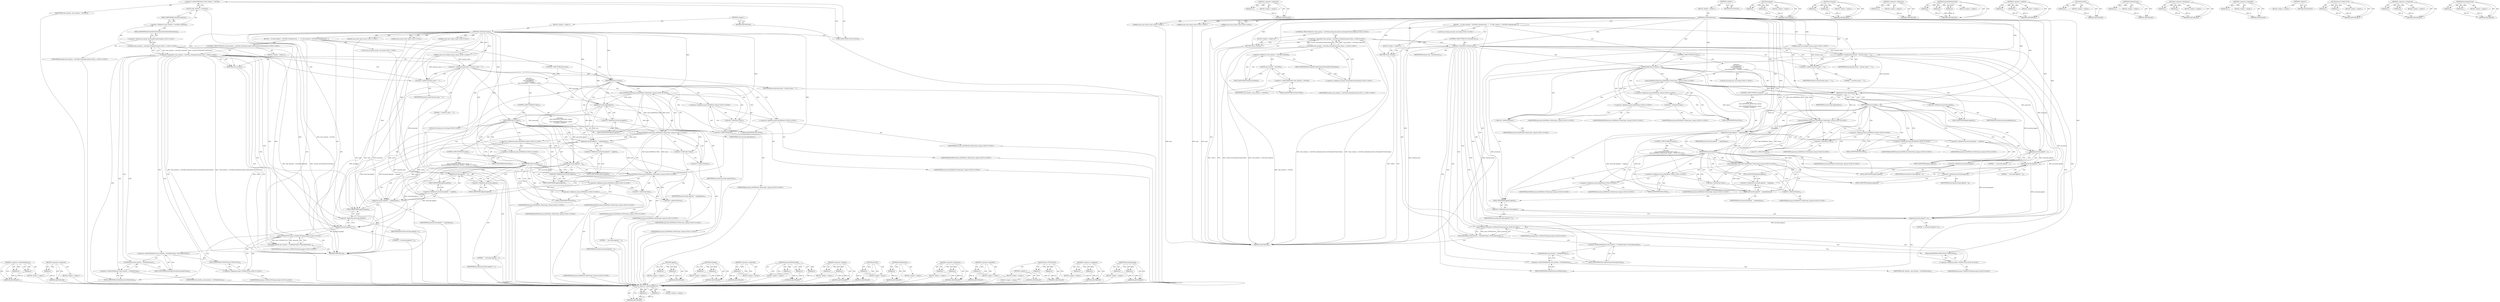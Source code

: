 digraph "ExecuteJavaScript" {
vulnerable_157 [label=<(METHOD,&lt;operator&gt;.indirectFieldAccess)>];
vulnerable_158 [label=<(PARAM,p1)>];
vulnerable_159 [label=<(PARAM,p2)>];
vulnerable_160 [label=<(BLOCK,&lt;empty&gt;,&lt;empty&gt;)>];
vulnerable_161 [label=<(METHOD_RETURN,ANY)>];
vulnerable_182 [label=<(METHOD,&lt;operator&gt;.addressOf)>];
vulnerable_183 [label=<(PARAM,p1)>];
vulnerable_184 [label=<(BLOCK,&lt;empty&gt;,&lt;empty&gt;)>];
vulnerable_185 [label=<(METHOD_RETURN,ANY)>];
vulnerable_6 [label=<(METHOD,&lt;global&gt;)<SUB>1</SUB>>];
vulnerable_7 [label=<(BLOCK,&lt;empty&gt;,&lt;empty&gt;)<SUB>1</SUB>>];
vulnerable_8 [label=<(METHOD,CallClientFunction)<SUB>1</SUB>>];
vulnerable_9 [label="<(PARAM,const std::string&amp; function_name)<SUB>1</SUB>>"];
vulnerable_10 [label="<(PARAM,const base::Value* arg1)<SUB>2</SUB>>"];
vulnerable_11 [label="<(PARAM,const base::Value* arg2)<SUB>3</SUB>>"];
vulnerable_12 [label="<(PARAM,const base::Value* arg3)<SUB>4</SUB>>"];
vulnerable_13 [label=<(BLOCK,{
   if (!web_contents_-&gt;GetURL().SchemeIs(cont...,{
   if (!web_contents_-&gt;GetURL().SchemeIs(cont...)<SUB>4</SUB>>];
vulnerable_14 [label="<(CONTROL_STRUCTURE,IF,if (!web_contents_-&gt;GetURL().SchemeIs(content::kChromeDevToolsScheme)))<SUB>5</SUB>>"];
vulnerable_15 [label="<(&lt;operator&gt;.logicalNot,!web_contents_-&gt;GetURL().SchemeIs(content::kChr...)<SUB>5</SUB>>"];
vulnerable_16 [label="<(SchemeIs,web_contents_-&gt;GetURL().SchemeIs(content::kChro...)<SUB>5</SUB>>"];
vulnerable_17 [label=<(&lt;operator&gt;.fieldAccess,web_contents_-&gt;GetURL().SchemeIs)<SUB>5</SUB>>];
vulnerable_18 [label=<(GetURL,web_contents_-&gt;GetURL())<SUB>5</SUB>>];
vulnerable_19 [label=<(&lt;operator&gt;.indirectFieldAccess,web_contents_-&gt;GetURL)<SUB>5</SUB>>];
vulnerable_20 [label=<(IDENTIFIER,web_contents_,web_contents_-&gt;GetURL())<SUB>5</SUB>>];
vulnerable_21 [label=<(FIELD_IDENTIFIER,GetURL,GetURL)<SUB>5</SUB>>];
vulnerable_22 [label=<(FIELD_IDENTIFIER,SchemeIs,SchemeIs)<SUB>5</SUB>>];
vulnerable_23 [label="<(&lt;operator&gt;.fieldAccess,content::kChromeDevToolsScheme)<SUB>5</SUB>>"];
vulnerable_24 [label="<(IDENTIFIER,content,web_contents_-&gt;GetURL().SchemeIs(content::kChro...)<SUB>5</SUB>>"];
vulnerable_25 [label=<(FIELD_IDENTIFIER,kChromeDevToolsScheme,kChromeDevToolsScheme)<SUB>5</SUB>>];
vulnerable_26 [label=<(BLOCK,&lt;empty&gt;,&lt;empty&gt;)<SUB>6</SUB>>];
vulnerable_27 [label=<(RETURN,return;,return;)<SUB>6</SUB>>];
vulnerable_28 [label="<(LOCAL,std.string javascript: std.string)<SUB>7</SUB>>"];
vulnerable_29 [label=<(&lt;operator&gt;.assignment,javascript = function_name + &quot;(&quot;)<SUB>7</SUB>>];
vulnerable_30 [label=<(IDENTIFIER,javascript,javascript = function_name + &quot;(&quot;)<SUB>7</SUB>>];
vulnerable_31 [label=<(&lt;operator&gt;.addition,function_name + &quot;(&quot;)<SUB>7</SUB>>];
vulnerable_32 [label=<(IDENTIFIER,function_name,function_name + &quot;(&quot;)<SUB>7</SUB>>];
vulnerable_33 [label=<(LITERAL,&quot;(&quot;,function_name + &quot;(&quot;)<SUB>7</SUB>>];
vulnerable_34 [label=<(CONTROL_STRUCTURE,IF,if (arg1))<SUB>8</SUB>>];
vulnerable_35 [label=<(IDENTIFIER,arg1,if (arg1))<SUB>8</SUB>>];
vulnerable_36 [label="<(BLOCK,{
     std::string json;
    base::JSONWriter::...,{
     std::string json;
    base::JSONWriter::...)<SUB>8</SUB>>"];
vulnerable_37 [label="<(LOCAL,std.string json: std.string)<SUB>9</SUB>>"];
vulnerable_38 [label="<(base.JSONWriter.Write,base::JSONWriter::Write(*arg1, &amp;json))<SUB>10</SUB>>"];
vulnerable_39 [label="<(&lt;operator&gt;.fieldAccess,base::JSONWriter::Write)<SUB>10</SUB>>"];
vulnerable_40 [label="<(&lt;operator&gt;.fieldAccess,base::JSONWriter)<SUB>10</SUB>>"];
vulnerable_41 [label="<(IDENTIFIER,base,base::JSONWriter::Write(*arg1, &amp;json))<SUB>10</SUB>>"];
vulnerable_42 [label="<(IDENTIFIER,JSONWriter,base::JSONWriter::Write(*arg1, &amp;json))<SUB>10</SUB>>"];
vulnerable_43 [label=<(FIELD_IDENTIFIER,Write,Write)<SUB>10</SUB>>];
vulnerable_44 [label=<(&lt;operator&gt;.indirection,*arg1)<SUB>10</SUB>>];
vulnerable_45 [label="<(IDENTIFIER,arg1,base::JSONWriter::Write(*arg1, &amp;json))<SUB>10</SUB>>"];
vulnerable_46 [label=<(&lt;operator&gt;.addressOf,&amp;json)<SUB>10</SUB>>];
vulnerable_47 [label="<(IDENTIFIER,json,base::JSONWriter::Write(*arg1, &amp;json))<SUB>10</SUB>>"];
vulnerable_48 [label=<(append,javascript.append(json))<SUB>11</SUB>>];
vulnerable_49 [label=<(&lt;operator&gt;.fieldAccess,javascript.append)<SUB>11</SUB>>];
vulnerable_50 [label=<(IDENTIFIER,javascript,javascript.append(json))<SUB>11</SUB>>];
vulnerable_51 [label=<(FIELD_IDENTIFIER,append,append)<SUB>11</SUB>>];
vulnerable_52 [label=<(IDENTIFIER,json,javascript.append(json))<SUB>11</SUB>>];
vulnerable_53 [label=<(CONTROL_STRUCTURE,IF,if (arg2))<SUB>12</SUB>>];
vulnerable_54 [label=<(IDENTIFIER,arg2,if (arg2))<SUB>12</SUB>>];
vulnerable_55 [label="<(BLOCK,{
      base::JSONWriter::Write(*arg2, &amp;json);
...,{
      base::JSONWriter::Write(*arg2, &amp;json);
...)<SUB>12</SUB>>"];
vulnerable_56 [label="<(base.JSONWriter.Write,base::JSONWriter::Write(*arg2, &amp;json))<SUB>13</SUB>>"];
vulnerable_57 [label="<(&lt;operator&gt;.fieldAccess,base::JSONWriter::Write)<SUB>13</SUB>>"];
vulnerable_58 [label="<(&lt;operator&gt;.fieldAccess,base::JSONWriter)<SUB>13</SUB>>"];
vulnerable_59 [label="<(IDENTIFIER,base,base::JSONWriter::Write(*arg2, &amp;json))<SUB>13</SUB>>"];
vulnerable_60 [label="<(IDENTIFIER,JSONWriter,base::JSONWriter::Write(*arg2, &amp;json))<SUB>13</SUB>>"];
vulnerable_61 [label=<(FIELD_IDENTIFIER,Write,Write)<SUB>13</SUB>>];
vulnerable_62 [label=<(&lt;operator&gt;.indirection,*arg2)<SUB>13</SUB>>];
vulnerable_63 [label="<(IDENTIFIER,arg2,base::JSONWriter::Write(*arg2, &amp;json))<SUB>13</SUB>>"];
vulnerable_64 [label=<(&lt;operator&gt;.addressOf,&amp;json)<SUB>13</SUB>>];
vulnerable_65 [label="<(IDENTIFIER,json,base::JSONWriter::Write(*arg2, &amp;json))<SUB>13</SUB>>"];
vulnerable_66 [label=<(append,javascript.append(&quot;, &quot;).append(json))<SUB>14</SUB>>];
vulnerable_67 [label=<(&lt;operator&gt;.fieldAccess,javascript.append(&quot;, &quot;).append)<SUB>14</SUB>>];
vulnerable_68 [label=<(append,javascript.append(&quot;, &quot;))<SUB>14</SUB>>];
vulnerable_69 [label=<(&lt;operator&gt;.fieldAccess,javascript.append)<SUB>14</SUB>>];
vulnerable_70 [label=<(IDENTIFIER,javascript,javascript.append(&quot;, &quot;))<SUB>14</SUB>>];
vulnerable_71 [label=<(FIELD_IDENTIFIER,append,append)<SUB>14</SUB>>];
vulnerable_72 [label=<(LITERAL,&quot;, &quot;,javascript.append(&quot;, &quot;))<SUB>14</SUB>>];
vulnerable_73 [label=<(FIELD_IDENTIFIER,append,append)<SUB>14</SUB>>];
vulnerable_74 [label=<(IDENTIFIER,json,javascript.append(&quot;, &quot;).append(json))<SUB>14</SUB>>];
vulnerable_75 [label=<(CONTROL_STRUCTURE,IF,if (arg3))<SUB>15</SUB>>];
vulnerable_76 [label=<(IDENTIFIER,arg3,if (arg3))<SUB>15</SUB>>];
vulnerable_77 [label="<(BLOCK,{
        base::JSONWriter::Write(*arg3, &amp;json)...,{
        base::JSONWriter::Write(*arg3, &amp;json)...)<SUB>15</SUB>>"];
vulnerable_78 [label="<(base.JSONWriter.Write,base::JSONWriter::Write(*arg3, &amp;json))<SUB>16</SUB>>"];
vulnerable_79 [label="<(&lt;operator&gt;.fieldAccess,base::JSONWriter::Write)<SUB>16</SUB>>"];
vulnerable_80 [label="<(&lt;operator&gt;.fieldAccess,base::JSONWriter)<SUB>16</SUB>>"];
vulnerable_81 [label="<(IDENTIFIER,base,base::JSONWriter::Write(*arg3, &amp;json))<SUB>16</SUB>>"];
vulnerable_82 [label="<(IDENTIFIER,JSONWriter,base::JSONWriter::Write(*arg3, &amp;json))<SUB>16</SUB>>"];
vulnerable_83 [label=<(FIELD_IDENTIFIER,Write,Write)<SUB>16</SUB>>];
vulnerable_84 [label=<(&lt;operator&gt;.indirection,*arg3)<SUB>16</SUB>>];
vulnerable_85 [label="<(IDENTIFIER,arg3,base::JSONWriter::Write(*arg3, &amp;json))<SUB>16</SUB>>"];
vulnerable_86 [label=<(&lt;operator&gt;.addressOf,&amp;json)<SUB>16</SUB>>];
vulnerable_87 [label="<(IDENTIFIER,json,base::JSONWriter::Write(*arg3, &amp;json))<SUB>16</SUB>>"];
vulnerable_88 [label=<(append,javascript.append(&quot;, &quot;).append(json))<SUB>17</SUB>>];
vulnerable_89 [label=<(&lt;operator&gt;.fieldAccess,javascript.append(&quot;, &quot;).append)<SUB>17</SUB>>];
vulnerable_90 [label=<(append,javascript.append(&quot;, &quot;))<SUB>17</SUB>>];
vulnerable_91 [label=<(&lt;operator&gt;.fieldAccess,javascript.append)<SUB>17</SUB>>];
vulnerable_92 [label=<(IDENTIFIER,javascript,javascript.append(&quot;, &quot;))<SUB>17</SUB>>];
vulnerable_93 [label=<(FIELD_IDENTIFIER,append,append)<SUB>17</SUB>>];
vulnerable_94 [label=<(LITERAL,&quot;, &quot;,javascript.append(&quot;, &quot;))<SUB>17</SUB>>];
vulnerable_95 [label=<(FIELD_IDENTIFIER,append,append)<SUB>17</SUB>>];
vulnerable_96 [label=<(IDENTIFIER,json,javascript.append(&quot;, &quot;).append(json))<SUB>17</SUB>>];
vulnerable_97 [label=<(append,javascript.append(&quot;);&quot;))<SUB>21</SUB>>];
vulnerable_98 [label=<(&lt;operator&gt;.fieldAccess,javascript.append)<SUB>21</SUB>>];
vulnerable_99 [label=<(IDENTIFIER,javascript,javascript.append(&quot;);&quot;))<SUB>21</SUB>>];
vulnerable_100 [label=<(FIELD_IDENTIFIER,append,append)<SUB>21</SUB>>];
vulnerable_101 [label=<(LITERAL,&quot;);&quot;,javascript.append(&quot;);&quot;))<SUB>21</SUB>>];
vulnerable_102 [label=<(ExecuteJavaScript,web_contents_-&gt;GetMainFrame()-&gt;ExecuteJavaScrip...)<SUB>22</SUB>>];
vulnerable_103 [label=<(&lt;operator&gt;.indirectFieldAccess,web_contents_-&gt;GetMainFrame()-&gt;ExecuteJavaScript)<SUB>22</SUB>>];
vulnerable_104 [label=<(GetMainFrame,web_contents_-&gt;GetMainFrame())<SUB>22</SUB>>];
vulnerable_105 [label=<(&lt;operator&gt;.indirectFieldAccess,web_contents_-&gt;GetMainFrame)<SUB>22</SUB>>];
vulnerable_106 [label=<(IDENTIFIER,web_contents_,web_contents_-&gt;GetMainFrame())<SUB>22</SUB>>];
vulnerable_107 [label=<(FIELD_IDENTIFIER,GetMainFrame,GetMainFrame)<SUB>22</SUB>>];
vulnerable_108 [label=<(FIELD_IDENTIFIER,ExecuteJavaScript,ExecuteJavaScript)<SUB>22</SUB>>];
vulnerable_109 [label="<(base.UTF8ToUTF16,base::UTF8ToUTF16(javascript))<SUB>23</SUB>>"];
vulnerable_110 [label="<(&lt;operator&gt;.fieldAccess,base::UTF8ToUTF16)<SUB>23</SUB>>"];
vulnerable_111 [label="<(IDENTIFIER,base,base::UTF8ToUTF16(javascript))<SUB>23</SUB>>"];
vulnerable_112 [label=<(FIELD_IDENTIFIER,UTF8ToUTF16,UTF8ToUTF16)<SUB>23</SUB>>];
vulnerable_113 [label="<(IDENTIFIER,javascript,base::UTF8ToUTF16(javascript))<SUB>23</SUB>>"];
vulnerable_114 [label=<(METHOD_RETURN,void)<SUB>1</SUB>>];
vulnerable_116 [label=<(METHOD_RETURN,ANY)<SUB>1</SUB>>];
vulnerable_186 [label=<(METHOD,append)>];
vulnerable_187 [label=<(PARAM,p1)>];
vulnerable_188 [label=<(PARAM,p2)>];
vulnerable_189 [label=<(BLOCK,&lt;empty&gt;,&lt;empty&gt;)>];
vulnerable_190 [label=<(METHOD_RETURN,ANY)>];
vulnerable_143 [label=<(METHOD,SchemeIs)>];
vulnerable_144 [label=<(PARAM,p1)>];
vulnerable_145 [label=<(PARAM,p2)>];
vulnerable_146 [label=<(BLOCK,&lt;empty&gt;,&lt;empty&gt;)>];
vulnerable_147 [label=<(METHOD_RETURN,ANY)>];
vulnerable_178 [label=<(METHOD,&lt;operator&gt;.indirection)>];
vulnerable_179 [label=<(PARAM,p1)>];
vulnerable_180 [label=<(BLOCK,&lt;empty&gt;,&lt;empty&gt;)>];
vulnerable_181 [label=<(METHOD_RETURN,ANY)>];
vulnerable_172 [label=<(METHOD,base.JSONWriter.Write)>];
vulnerable_173 [label=<(PARAM,p1)>];
vulnerable_174 [label=<(PARAM,p2)>];
vulnerable_175 [label=<(PARAM,p3)>];
vulnerable_176 [label=<(BLOCK,&lt;empty&gt;,&lt;empty&gt;)>];
vulnerable_177 [label=<(METHOD_RETURN,ANY)>];
vulnerable_167 [label=<(METHOD,&lt;operator&gt;.addition)>];
vulnerable_168 [label=<(PARAM,p1)>];
vulnerable_169 [label=<(PARAM,p2)>];
vulnerable_170 [label=<(BLOCK,&lt;empty&gt;,&lt;empty&gt;)>];
vulnerable_171 [label=<(METHOD_RETURN,ANY)>];
vulnerable_153 [label=<(METHOD,GetURL)>];
vulnerable_154 [label=<(PARAM,p1)>];
vulnerable_155 [label=<(BLOCK,&lt;empty&gt;,&lt;empty&gt;)>];
vulnerable_156 [label=<(METHOD_RETURN,ANY)>];
vulnerable_196 [label=<(METHOD,GetMainFrame)>];
vulnerable_197 [label=<(PARAM,p1)>];
vulnerable_198 [label=<(BLOCK,&lt;empty&gt;,&lt;empty&gt;)>];
vulnerable_199 [label=<(METHOD_RETURN,ANY)>];
vulnerable_148 [label=<(METHOD,&lt;operator&gt;.fieldAccess)>];
vulnerable_149 [label=<(PARAM,p1)>];
vulnerable_150 [label=<(PARAM,p2)>];
vulnerable_151 [label=<(BLOCK,&lt;empty&gt;,&lt;empty&gt;)>];
vulnerable_152 [label=<(METHOD_RETURN,ANY)>];
vulnerable_139 [label=<(METHOD,&lt;operator&gt;.logicalNot)>];
vulnerable_140 [label=<(PARAM,p1)>];
vulnerable_141 [label=<(BLOCK,&lt;empty&gt;,&lt;empty&gt;)>];
vulnerable_142 [label=<(METHOD_RETURN,ANY)>];
vulnerable_133 [label=<(METHOD,&lt;global&gt;)<SUB>1</SUB>>];
vulnerable_134 [label=<(BLOCK,&lt;empty&gt;,&lt;empty&gt;)>];
vulnerable_135 [label=<(METHOD_RETURN,ANY)>];
vulnerable_200 [label=<(METHOD,base.UTF8ToUTF16)>];
vulnerable_201 [label=<(PARAM,p1)>];
vulnerable_202 [label=<(PARAM,p2)>];
vulnerable_203 [label=<(BLOCK,&lt;empty&gt;,&lt;empty&gt;)>];
vulnerable_204 [label=<(METHOD_RETURN,ANY)>];
vulnerable_162 [label=<(METHOD,&lt;operator&gt;.assignment)>];
vulnerable_163 [label=<(PARAM,p1)>];
vulnerable_164 [label=<(PARAM,p2)>];
vulnerable_165 [label=<(BLOCK,&lt;empty&gt;,&lt;empty&gt;)>];
vulnerable_166 [label=<(METHOD_RETURN,ANY)>];
vulnerable_191 [label=<(METHOD,ExecuteJavaScript)>];
vulnerable_192 [label=<(PARAM,p1)>];
vulnerable_193 [label=<(PARAM,p2)>];
vulnerable_194 [label=<(BLOCK,&lt;empty&gt;,&lt;empty&gt;)>];
vulnerable_195 [label=<(METHOD_RETURN,ANY)>];
fixed_162 [label=<(METHOD,&lt;operator&gt;.indirectFieldAccess)>];
fixed_163 [label=<(PARAM,p1)>];
fixed_164 [label=<(PARAM,p2)>];
fixed_165 [label=<(BLOCK,&lt;empty&gt;,&lt;empty&gt;)>];
fixed_166 [label=<(METHOD_RETURN,ANY)>];
fixed_187 [label=<(METHOD,&lt;operator&gt;.addressOf)>];
fixed_188 [label=<(PARAM,p1)>];
fixed_189 [label=<(BLOCK,&lt;empty&gt;,&lt;empty&gt;)>];
fixed_190 [label=<(METHOD_RETURN,ANY)>];
fixed_6 [label=<(METHOD,&lt;global&gt;)<SUB>1</SUB>>];
fixed_7 [label=<(BLOCK,&lt;empty&gt;,&lt;empty&gt;)<SUB>1</SUB>>];
fixed_8 [label=<(METHOD,CallClientFunction)<SUB>1</SUB>>];
fixed_9 [label="<(PARAM,const std::string&amp; function_name)<SUB>1</SUB>>"];
fixed_10 [label="<(PARAM,const base::Value* arg1)<SUB>2</SUB>>"];
fixed_11 [label="<(PARAM,const base::Value* arg2)<SUB>3</SUB>>"];
fixed_12 [label="<(PARAM,const base::Value* arg3)<SUB>4</SUB>>"];
fixed_13 [label=<(BLOCK,{
   if (!web_contents_-&gt;GetURL().SchemeIs(cont...,{
   if (!web_contents_-&gt;GetURL().SchemeIs(cont...)<SUB>4</SUB>>];
fixed_14 [label="<(CONTROL_STRUCTURE,IF,if (!web_contents_-&gt;GetURL().SchemeIs(content::kChromeDevToolsScheme)))<SUB>5</SUB>>"];
fixed_15 [label="<(&lt;operator&gt;.logicalNot,!web_contents_-&gt;GetURL().SchemeIs(content::kChr...)<SUB>5</SUB>>"];
fixed_16 [label="<(SchemeIs,web_contents_-&gt;GetURL().SchemeIs(content::kChro...)<SUB>5</SUB>>"];
fixed_17 [label=<(&lt;operator&gt;.fieldAccess,web_contents_-&gt;GetURL().SchemeIs)<SUB>5</SUB>>];
fixed_18 [label=<(GetURL,web_contents_-&gt;GetURL())<SUB>5</SUB>>];
fixed_19 [label=<(&lt;operator&gt;.indirectFieldAccess,web_contents_-&gt;GetURL)<SUB>5</SUB>>];
fixed_20 [label=<(IDENTIFIER,web_contents_,web_contents_-&gt;GetURL())<SUB>5</SUB>>];
fixed_21 [label=<(FIELD_IDENTIFIER,GetURL,GetURL)<SUB>5</SUB>>];
fixed_22 [label=<(FIELD_IDENTIFIER,SchemeIs,SchemeIs)<SUB>5</SUB>>];
fixed_23 [label="<(&lt;operator&gt;.fieldAccess,content::kChromeDevToolsScheme)<SUB>5</SUB>>"];
fixed_24 [label="<(IDENTIFIER,content,web_contents_-&gt;GetURL().SchemeIs(content::kChro...)<SUB>5</SUB>>"];
fixed_25 [label=<(FIELD_IDENTIFIER,kChromeDevToolsScheme,kChromeDevToolsScheme)<SUB>5</SUB>>];
fixed_26 [label=<(BLOCK,&lt;empty&gt;,&lt;empty&gt;)<SUB>6</SUB>>];
fixed_27 [label=<(RETURN,return;,return;)<SUB>6</SUB>>];
fixed_28 [label=<(CONTROL_STRUCTURE,IF,if (!frontend_host_))<SUB>8</SUB>>];
fixed_29 [label=<(&lt;operator&gt;.logicalNot,!frontend_host_)<SUB>8</SUB>>];
fixed_30 [label=<(IDENTIFIER,frontend_host_,!frontend_host_)<SUB>8</SUB>>];
fixed_31 [label=<(BLOCK,&lt;empty&gt;,&lt;empty&gt;)<SUB>9</SUB>>];
fixed_32 [label=<(RETURN,return;,return;)<SUB>9</SUB>>];
fixed_33 [label="<(LOCAL,std.string javascript: std.string)<SUB>10</SUB>>"];
fixed_34 [label=<(&lt;operator&gt;.assignment,javascript = function_name + &quot;(&quot;)<SUB>10</SUB>>];
fixed_35 [label=<(IDENTIFIER,javascript,javascript = function_name + &quot;(&quot;)<SUB>10</SUB>>];
fixed_36 [label=<(&lt;operator&gt;.addition,function_name + &quot;(&quot;)<SUB>10</SUB>>];
fixed_37 [label=<(IDENTIFIER,function_name,function_name + &quot;(&quot;)<SUB>10</SUB>>];
fixed_38 [label=<(LITERAL,&quot;(&quot;,function_name + &quot;(&quot;)<SUB>10</SUB>>];
fixed_39 [label=<(CONTROL_STRUCTURE,IF,if (arg1))<SUB>11</SUB>>];
fixed_40 [label=<(IDENTIFIER,arg1,if (arg1))<SUB>11</SUB>>];
fixed_41 [label="<(BLOCK,{
     std::string json;
    base::JSONWriter::...,{
     std::string json;
    base::JSONWriter::...)<SUB>11</SUB>>"];
fixed_42 [label="<(LOCAL,std.string json: std.string)<SUB>12</SUB>>"];
fixed_43 [label="<(base.JSONWriter.Write,base::JSONWriter::Write(*arg1, &amp;json))<SUB>13</SUB>>"];
fixed_44 [label="<(&lt;operator&gt;.fieldAccess,base::JSONWriter::Write)<SUB>13</SUB>>"];
fixed_45 [label="<(&lt;operator&gt;.fieldAccess,base::JSONWriter)<SUB>13</SUB>>"];
fixed_46 [label="<(IDENTIFIER,base,base::JSONWriter::Write(*arg1, &amp;json))<SUB>13</SUB>>"];
fixed_47 [label="<(IDENTIFIER,JSONWriter,base::JSONWriter::Write(*arg1, &amp;json))<SUB>13</SUB>>"];
fixed_48 [label=<(FIELD_IDENTIFIER,Write,Write)<SUB>13</SUB>>];
fixed_49 [label=<(&lt;operator&gt;.indirection,*arg1)<SUB>13</SUB>>];
fixed_50 [label="<(IDENTIFIER,arg1,base::JSONWriter::Write(*arg1, &amp;json))<SUB>13</SUB>>"];
fixed_51 [label=<(&lt;operator&gt;.addressOf,&amp;json)<SUB>13</SUB>>];
fixed_52 [label="<(IDENTIFIER,json,base::JSONWriter::Write(*arg1, &amp;json))<SUB>13</SUB>>"];
fixed_53 [label=<(append,javascript.append(json))<SUB>14</SUB>>];
fixed_54 [label=<(&lt;operator&gt;.fieldAccess,javascript.append)<SUB>14</SUB>>];
fixed_55 [label=<(IDENTIFIER,javascript,javascript.append(json))<SUB>14</SUB>>];
fixed_56 [label=<(FIELD_IDENTIFIER,append,append)<SUB>14</SUB>>];
fixed_57 [label=<(IDENTIFIER,json,javascript.append(json))<SUB>14</SUB>>];
fixed_58 [label=<(CONTROL_STRUCTURE,IF,if (arg2))<SUB>15</SUB>>];
fixed_59 [label=<(IDENTIFIER,arg2,if (arg2))<SUB>15</SUB>>];
fixed_60 [label="<(BLOCK,{
      base::JSONWriter::Write(*arg2, &amp;json);
...,{
      base::JSONWriter::Write(*arg2, &amp;json);
...)<SUB>15</SUB>>"];
fixed_61 [label="<(base.JSONWriter.Write,base::JSONWriter::Write(*arg2, &amp;json))<SUB>16</SUB>>"];
fixed_62 [label="<(&lt;operator&gt;.fieldAccess,base::JSONWriter::Write)<SUB>16</SUB>>"];
fixed_63 [label="<(&lt;operator&gt;.fieldAccess,base::JSONWriter)<SUB>16</SUB>>"];
fixed_64 [label="<(IDENTIFIER,base,base::JSONWriter::Write(*arg2, &amp;json))<SUB>16</SUB>>"];
fixed_65 [label="<(IDENTIFIER,JSONWriter,base::JSONWriter::Write(*arg2, &amp;json))<SUB>16</SUB>>"];
fixed_66 [label=<(FIELD_IDENTIFIER,Write,Write)<SUB>16</SUB>>];
fixed_67 [label=<(&lt;operator&gt;.indirection,*arg2)<SUB>16</SUB>>];
fixed_68 [label="<(IDENTIFIER,arg2,base::JSONWriter::Write(*arg2, &amp;json))<SUB>16</SUB>>"];
fixed_69 [label=<(&lt;operator&gt;.addressOf,&amp;json)<SUB>16</SUB>>];
fixed_70 [label="<(IDENTIFIER,json,base::JSONWriter::Write(*arg2, &amp;json))<SUB>16</SUB>>"];
fixed_71 [label=<(append,javascript.append(&quot;, &quot;).append(json))<SUB>17</SUB>>];
fixed_72 [label=<(&lt;operator&gt;.fieldAccess,javascript.append(&quot;, &quot;).append)<SUB>17</SUB>>];
fixed_73 [label=<(append,javascript.append(&quot;, &quot;))<SUB>17</SUB>>];
fixed_74 [label=<(&lt;operator&gt;.fieldAccess,javascript.append)<SUB>17</SUB>>];
fixed_75 [label=<(IDENTIFIER,javascript,javascript.append(&quot;, &quot;))<SUB>17</SUB>>];
fixed_76 [label=<(FIELD_IDENTIFIER,append,append)<SUB>17</SUB>>];
fixed_77 [label=<(LITERAL,&quot;, &quot;,javascript.append(&quot;, &quot;))<SUB>17</SUB>>];
fixed_78 [label=<(FIELD_IDENTIFIER,append,append)<SUB>17</SUB>>];
fixed_79 [label=<(IDENTIFIER,json,javascript.append(&quot;, &quot;).append(json))<SUB>17</SUB>>];
fixed_80 [label=<(CONTROL_STRUCTURE,IF,if (arg3))<SUB>18</SUB>>];
fixed_81 [label=<(IDENTIFIER,arg3,if (arg3))<SUB>18</SUB>>];
fixed_82 [label="<(BLOCK,{
        base::JSONWriter::Write(*arg3, &amp;json)...,{
        base::JSONWriter::Write(*arg3, &amp;json)...)<SUB>18</SUB>>"];
fixed_83 [label="<(base.JSONWriter.Write,base::JSONWriter::Write(*arg3, &amp;json))<SUB>19</SUB>>"];
fixed_84 [label="<(&lt;operator&gt;.fieldAccess,base::JSONWriter::Write)<SUB>19</SUB>>"];
fixed_85 [label="<(&lt;operator&gt;.fieldAccess,base::JSONWriter)<SUB>19</SUB>>"];
fixed_86 [label="<(IDENTIFIER,base,base::JSONWriter::Write(*arg3, &amp;json))<SUB>19</SUB>>"];
fixed_87 [label="<(IDENTIFIER,JSONWriter,base::JSONWriter::Write(*arg3, &amp;json))<SUB>19</SUB>>"];
fixed_88 [label=<(FIELD_IDENTIFIER,Write,Write)<SUB>19</SUB>>];
fixed_89 [label=<(&lt;operator&gt;.indirection,*arg3)<SUB>19</SUB>>];
fixed_90 [label="<(IDENTIFIER,arg3,base::JSONWriter::Write(*arg3, &amp;json))<SUB>19</SUB>>"];
fixed_91 [label=<(&lt;operator&gt;.addressOf,&amp;json)<SUB>19</SUB>>];
fixed_92 [label="<(IDENTIFIER,json,base::JSONWriter::Write(*arg3, &amp;json))<SUB>19</SUB>>"];
fixed_93 [label=<(append,javascript.append(&quot;, &quot;).append(json))<SUB>20</SUB>>];
fixed_94 [label=<(&lt;operator&gt;.fieldAccess,javascript.append(&quot;, &quot;).append)<SUB>20</SUB>>];
fixed_95 [label=<(append,javascript.append(&quot;, &quot;))<SUB>20</SUB>>];
fixed_96 [label=<(&lt;operator&gt;.fieldAccess,javascript.append)<SUB>20</SUB>>];
fixed_97 [label=<(IDENTIFIER,javascript,javascript.append(&quot;, &quot;))<SUB>20</SUB>>];
fixed_98 [label=<(FIELD_IDENTIFIER,append,append)<SUB>20</SUB>>];
fixed_99 [label=<(LITERAL,&quot;, &quot;,javascript.append(&quot;, &quot;))<SUB>20</SUB>>];
fixed_100 [label=<(FIELD_IDENTIFIER,append,append)<SUB>20</SUB>>];
fixed_101 [label=<(IDENTIFIER,json,javascript.append(&quot;, &quot;).append(json))<SUB>20</SUB>>];
fixed_102 [label=<(append,javascript.append(&quot;);&quot;))<SUB>24</SUB>>];
fixed_103 [label=<(&lt;operator&gt;.fieldAccess,javascript.append)<SUB>24</SUB>>];
fixed_104 [label=<(IDENTIFIER,javascript,javascript.append(&quot;);&quot;))<SUB>24</SUB>>];
fixed_105 [label=<(FIELD_IDENTIFIER,append,append)<SUB>24</SUB>>];
fixed_106 [label=<(LITERAL,&quot;);&quot;,javascript.append(&quot;);&quot;))<SUB>24</SUB>>];
fixed_107 [label=<(ExecuteJavaScript,web_contents_-&gt;GetMainFrame()-&gt;ExecuteJavaScrip...)<SUB>25</SUB>>];
fixed_108 [label=<(&lt;operator&gt;.indirectFieldAccess,web_contents_-&gt;GetMainFrame()-&gt;ExecuteJavaScript)<SUB>25</SUB>>];
fixed_109 [label=<(GetMainFrame,web_contents_-&gt;GetMainFrame())<SUB>25</SUB>>];
fixed_110 [label=<(&lt;operator&gt;.indirectFieldAccess,web_contents_-&gt;GetMainFrame)<SUB>25</SUB>>];
fixed_111 [label=<(IDENTIFIER,web_contents_,web_contents_-&gt;GetMainFrame())<SUB>25</SUB>>];
fixed_112 [label=<(FIELD_IDENTIFIER,GetMainFrame,GetMainFrame)<SUB>25</SUB>>];
fixed_113 [label=<(FIELD_IDENTIFIER,ExecuteJavaScript,ExecuteJavaScript)<SUB>25</SUB>>];
fixed_114 [label="<(base.UTF8ToUTF16,base::UTF8ToUTF16(javascript))<SUB>26</SUB>>"];
fixed_115 [label="<(&lt;operator&gt;.fieldAccess,base::UTF8ToUTF16)<SUB>26</SUB>>"];
fixed_116 [label="<(IDENTIFIER,base,base::UTF8ToUTF16(javascript))<SUB>26</SUB>>"];
fixed_117 [label=<(FIELD_IDENTIFIER,UTF8ToUTF16,UTF8ToUTF16)<SUB>26</SUB>>];
fixed_118 [label="<(IDENTIFIER,javascript,base::UTF8ToUTF16(javascript))<SUB>26</SUB>>"];
fixed_119 [label=<(METHOD_RETURN,void)<SUB>1</SUB>>];
fixed_121 [label=<(METHOD_RETURN,ANY)<SUB>1</SUB>>];
fixed_191 [label=<(METHOD,append)>];
fixed_192 [label=<(PARAM,p1)>];
fixed_193 [label=<(PARAM,p2)>];
fixed_194 [label=<(BLOCK,&lt;empty&gt;,&lt;empty&gt;)>];
fixed_195 [label=<(METHOD_RETURN,ANY)>];
fixed_148 [label=<(METHOD,SchemeIs)>];
fixed_149 [label=<(PARAM,p1)>];
fixed_150 [label=<(PARAM,p2)>];
fixed_151 [label=<(BLOCK,&lt;empty&gt;,&lt;empty&gt;)>];
fixed_152 [label=<(METHOD_RETURN,ANY)>];
fixed_183 [label=<(METHOD,&lt;operator&gt;.indirection)>];
fixed_184 [label=<(PARAM,p1)>];
fixed_185 [label=<(BLOCK,&lt;empty&gt;,&lt;empty&gt;)>];
fixed_186 [label=<(METHOD_RETURN,ANY)>];
fixed_177 [label=<(METHOD,base.JSONWriter.Write)>];
fixed_178 [label=<(PARAM,p1)>];
fixed_179 [label=<(PARAM,p2)>];
fixed_180 [label=<(PARAM,p3)>];
fixed_181 [label=<(BLOCK,&lt;empty&gt;,&lt;empty&gt;)>];
fixed_182 [label=<(METHOD_RETURN,ANY)>];
fixed_172 [label=<(METHOD,&lt;operator&gt;.addition)>];
fixed_173 [label=<(PARAM,p1)>];
fixed_174 [label=<(PARAM,p2)>];
fixed_175 [label=<(BLOCK,&lt;empty&gt;,&lt;empty&gt;)>];
fixed_176 [label=<(METHOD_RETURN,ANY)>];
fixed_158 [label=<(METHOD,GetURL)>];
fixed_159 [label=<(PARAM,p1)>];
fixed_160 [label=<(BLOCK,&lt;empty&gt;,&lt;empty&gt;)>];
fixed_161 [label=<(METHOD_RETURN,ANY)>];
fixed_201 [label=<(METHOD,GetMainFrame)>];
fixed_202 [label=<(PARAM,p1)>];
fixed_203 [label=<(BLOCK,&lt;empty&gt;,&lt;empty&gt;)>];
fixed_204 [label=<(METHOD_RETURN,ANY)>];
fixed_153 [label=<(METHOD,&lt;operator&gt;.fieldAccess)>];
fixed_154 [label=<(PARAM,p1)>];
fixed_155 [label=<(PARAM,p2)>];
fixed_156 [label=<(BLOCK,&lt;empty&gt;,&lt;empty&gt;)>];
fixed_157 [label=<(METHOD_RETURN,ANY)>];
fixed_144 [label=<(METHOD,&lt;operator&gt;.logicalNot)>];
fixed_145 [label=<(PARAM,p1)>];
fixed_146 [label=<(BLOCK,&lt;empty&gt;,&lt;empty&gt;)>];
fixed_147 [label=<(METHOD_RETURN,ANY)>];
fixed_138 [label=<(METHOD,&lt;global&gt;)<SUB>1</SUB>>];
fixed_139 [label=<(BLOCK,&lt;empty&gt;,&lt;empty&gt;)>];
fixed_140 [label=<(METHOD_RETURN,ANY)>];
fixed_205 [label=<(METHOD,base.UTF8ToUTF16)>];
fixed_206 [label=<(PARAM,p1)>];
fixed_207 [label=<(PARAM,p2)>];
fixed_208 [label=<(BLOCK,&lt;empty&gt;,&lt;empty&gt;)>];
fixed_209 [label=<(METHOD_RETURN,ANY)>];
fixed_167 [label=<(METHOD,&lt;operator&gt;.assignment)>];
fixed_168 [label=<(PARAM,p1)>];
fixed_169 [label=<(PARAM,p2)>];
fixed_170 [label=<(BLOCK,&lt;empty&gt;,&lt;empty&gt;)>];
fixed_171 [label=<(METHOD_RETURN,ANY)>];
fixed_196 [label=<(METHOD,ExecuteJavaScript)>];
fixed_197 [label=<(PARAM,p1)>];
fixed_198 [label=<(PARAM,p2)>];
fixed_199 [label=<(BLOCK,&lt;empty&gt;,&lt;empty&gt;)>];
fixed_200 [label=<(METHOD_RETURN,ANY)>];
vulnerable_157 -> vulnerable_158  [key=0, label="AST: "];
vulnerable_157 -> vulnerable_158  [key=1, label="DDG: "];
vulnerable_157 -> vulnerable_160  [key=0, label="AST: "];
vulnerable_157 -> vulnerable_159  [key=0, label="AST: "];
vulnerable_157 -> vulnerable_159  [key=1, label="DDG: "];
vulnerable_157 -> vulnerable_161  [key=0, label="AST: "];
vulnerable_157 -> vulnerable_161  [key=1, label="CFG: "];
vulnerable_158 -> vulnerable_161  [key=0, label="DDG: p1"];
vulnerable_159 -> vulnerable_161  [key=0, label="DDG: p2"];
vulnerable_160 -> fixed_162  [key=0];
vulnerable_161 -> fixed_162  [key=0];
vulnerable_182 -> vulnerable_183  [key=0, label="AST: "];
vulnerable_182 -> vulnerable_183  [key=1, label="DDG: "];
vulnerable_182 -> vulnerable_184  [key=0, label="AST: "];
vulnerable_182 -> vulnerable_185  [key=0, label="AST: "];
vulnerable_182 -> vulnerable_185  [key=1, label="CFG: "];
vulnerable_183 -> vulnerable_185  [key=0, label="DDG: p1"];
vulnerable_184 -> fixed_162  [key=0];
vulnerable_185 -> fixed_162  [key=0];
vulnerable_6 -> vulnerable_7  [key=0, label="AST: "];
vulnerable_6 -> vulnerable_116  [key=0, label="AST: "];
vulnerable_6 -> vulnerable_116  [key=1, label="CFG: "];
vulnerable_7 -> vulnerable_8  [key=0, label="AST: "];
vulnerable_8 -> vulnerable_9  [key=0, label="AST: "];
vulnerable_8 -> vulnerable_9  [key=1, label="DDG: "];
vulnerable_8 -> vulnerable_10  [key=0, label="AST: "];
vulnerable_8 -> vulnerable_10  [key=1, label="DDG: "];
vulnerable_8 -> vulnerable_11  [key=0, label="AST: "];
vulnerable_8 -> vulnerable_11  [key=1, label="DDG: "];
vulnerable_8 -> vulnerable_12  [key=0, label="AST: "];
vulnerable_8 -> vulnerable_12  [key=1, label="DDG: "];
vulnerable_8 -> vulnerable_13  [key=0, label="AST: "];
vulnerable_8 -> vulnerable_114  [key=0, label="AST: "];
vulnerable_8 -> vulnerable_21  [key=0, label="CFG: "];
vulnerable_8 -> vulnerable_29  [key=0, label="DDG: "];
vulnerable_8 -> vulnerable_35  [key=0, label="DDG: "];
vulnerable_8 -> vulnerable_97  [key=0, label="DDG: "];
vulnerable_8 -> vulnerable_27  [key=0, label="DDG: "];
vulnerable_8 -> vulnerable_31  [key=0, label="DDG: "];
vulnerable_8 -> vulnerable_109  [key=0, label="DDG: "];
vulnerable_8 -> vulnerable_38  [key=0, label="DDG: "];
vulnerable_8 -> vulnerable_48  [key=0, label="DDG: "];
vulnerable_8 -> vulnerable_54  [key=0, label="DDG: "];
vulnerable_8 -> vulnerable_56  [key=0, label="DDG: "];
vulnerable_8 -> vulnerable_66  [key=0, label="DDG: "];
vulnerable_8 -> vulnerable_76  [key=0, label="DDG: "];
vulnerable_8 -> vulnerable_68  [key=0, label="DDG: "];
vulnerable_8 -> vulnerable_78  [key=0, label="DDG: "];
vulnerable_8 -> vulnerable_88  [key=0, label="DDG: "];
vulnerable_8 -> vulnerable_90  [key=0, label="DDG: "];
vulnerable_9 -> vulnerable_114  [key=0, label="DDG: function_name"];
vulnerable_9 -> vulnerable_29  [key=0, label="DDG: function_name"];
vulnerable_9 -> vulnerable_31  [key=0, label="DDG: function_name"];
vulnerable_10 -> vulnerable_114  [key=0, label="DDG: arg1"];
vulnerable_11 -> vulnerable_114  [key=0, label="DDG: arg2"];
vulnerable_12 -> vulnerable_114  [key=0, label="DDG: arg3"];
vulnerable_13 -> vulnerable_14  [key=0, label="AST: "];
vulnerable_13 -> vulnerable_28  [key=0, label="AST: "];
vulnerable_13 -> vulnerable_29  [key=0, label="AST: "];
vulnerable_13 -> vulnerable_34  [key=0, label="AST: "];
vulnerable_13 -> vulnerable_97  [key=0, label="AST: "];
vulnerable_13 -> vulnerable_102  [key=0, label="AST: "];
vulnerable_14 -> vulnerable_15  [key=0, label="AST: "];
vulnerable_14 -> vulnerable_26  [key=0, label="AST: "];
vulnerable_15 -> vulnerable_16  [key=0, label="AST: "];
vulnerable_15 -> vulnerable_27  [key=0, label="CFG: "];
vulnerable_15 -> vulnerable_27  [key=1, label="CDG: "];
vulnerable_15 -> vulnerable_31  [key=0, label="CFG: "];
vulnerable_15 -> vulnerable_31  [key=1, label="CDG: "];
vulnerable_15 -> vulnerable_114  [key=0, label="DDG: web_contents_-&gt;GetURL().SchemeIs(content::kChromeDevToolsScheme)"];
vulnerable_15 -> vulnerable_114  [key=1, label="DDG: !web_contents_-&gt;GetURL().SchemeIs(content::kChromeDevToolsScheme)"];
vulnerable_15 -> vulnerable_107  [key=0, label="CDG: "];
vulnerable_15 -> vulnerable_98  [key=0, label="CDG: "];
vulnerable_15 -> vulnerable_102  [key=0, label="CDG: "];
vulnerable_15 -> vulnerable_103  [key=0, label="CDG: "];
vulnerable_15 -> vulnerable_104  [key=0, label="CDG: "];
vulnerable_15 -> vulnerable_29  [key=0, label="CDG: "];
vulnerable_15 -> vulnerable_97  [key=0, label="CDG: "];
vulnerable_15 -> vulnerable_112  [key=0, label="CDG: "];
vulnerable_15 -> vulnerable_35  [key=0, label="CDG: "];
vulnerable_15 -> vulnerable_105  [key=0, label="CDG: "];
vulnerable_15 -> vulnerable_100  [key=0, label="CDG: "];
vulnerable_15 -> vulnerable_110  [key=0, label="CDG: "];
vulnerable_15 -> vulnerable_108  [key=0, label="CDG: "];
vulnerable_15 -> vulnerable_109  [key=0, label="CDG: "];
vulnerable_16 -> vulnerable_17  [key=0, label="AST: "];
vulnerable_16 -> vulnerable_23  [key=0, label="AST: "];
vulnerable_16 -> vulnerable_15  [key=0, label="CFG: "];
vulnerable_16 -> vulnerable_15  [key=1, label="DDG: web_contents_-&gt;GetURL().SchemeIs"];
vulnerable_16 -> vulnerable_15  [key=2, label="DDG: content::kChromeDevToolsScheme"];
vulnerable_16 -> vulnerable_114  [key=0, label="DDG: web_contents_-&gt;GetURL().SchemeIs"];
vulnerable_16 -> vulnerable_114  [key=1, label="DDG: content::kChromeDevToolsScheme"];
vulnerable_17 -> vulnerable_18  [key=0, label="AST: "];
vulnerable_17 -> vulnerable_22  [key=0, label="AST: "];
vulnerable_17 -> vulnerable_25  [key=0, label="CFG: "];
vulnerable_18 -> vulnerable_19  [key=0, label="AST: "];
vulnerable_18 -> vulnerable_22  [key=0, label="CFG: "];
vulnerable_18 -> vulnerable_114  [key=0, label="DDG: web_contents_-&gt;GetURL"];
vulnerable_19 -> vulnerable_20  [key=0, label="AST: "];
vulnerable_19 -> vulnerable_21  [key=0, label="AST: "];
vulnerable_19 -> vulnerable_18  [key=0, label="CFG: "];
vulnerable_20 -> fixed_162  [key=0];
vulnerable_21 -> vulnerable_19  [key=0, label="CFG: "];
vulnerable_22 -> vulnerable_17  [key=0, label="CFG: "];
vulnerable_23 -> vulnerable_24  [key=0, label="AST: "];
vulnerable_23 -> vulnerable_25  [key=0, label="AST: "];
vulnerable_23 -> vulnerable_16  [key=0, label="CFG: "];
vulnerable_24 -> fixed_162  [key=0];
vulnerable_25 -> vulnerable_23  [key=0, label="CFG: "];
vulnerable_26 -> vulnerable_27  [key=0, label="AST: "];
vulnerable_27 -> vulnerable_114  [key=0, label="CFG: "];
vulnerable_27 -> vulnerable_114  [key=1, label="DDG: &lt;RET&gt;"];
vulnerable_28 -> fixed_162  [key=0];
vulnerable_29 -> vulnerable_30  [key=0, label="AST: "];
vulnerable_29 -> vulnerable_31  [key=0, label="AST: "];
vulnerable_29 -> vulnerable_35  [key=0, label="CFG: "];
vulnerable_29 -> vulnerable_97  [key=0, label="DDG: javascript"];
vulnerable_29 -> vulnerable_109  [key=0, label="DDG: javascript"];
vulnerable_29 -> vulnerable_48  [key=0, label="DDG: javascript"];
vulnerable_29 -> vulnerable_68  [key=0, label="DDG: javascript"];
vulnerable_29 -> vulnerable_90  [key=0, label="DDG: javascript"];
vulnerable_30 -> fixed_162  [key=0];
vulnerable_31 -> vulnerable_32  [key=0, label="AST: "];
vulnerable_31 -> vulnerable_33  [key=0, label="AST: "];
vulnerable_31 -> vulnerable_29  [key=0, label="CFG: "];
vulnerable_32 -> fixed_162  [key=0];
vulnerable_33 -> fixed_162  [key=0];
vulnerable_34 -> vulnerable_35  [key=0, label="AST: "];
vulnerable_34 -> vulnerable_36  [key=0, label="AST: "];
vulnerable_35 -> vulnerable_40  [key=0, label="CFG: "];
vulnerable_35 -> vulnerable_40  [key=1, label="CDG: "];
vulnerable_35 -> vulnerable_100  [key=0, label="CFG: "];
vulnerable_35 -> vulnerable_48  [key=0, label="CDG: "];
vulnerable_35 -> vulnerable_49  [key=0, label="CDG: "];
vulnerable_35 -> vulnerable_51  [key=0, label="CDG: "];
vulnerable_35 -> vulnerable_46  [key=0, label="CDG: "];
vulnerable_35 -> vulnerable_38  [key=0, label="CDG: "];
vulnerable_35 -> vulnerable_44  [key=0, label="CDG: "];
vulnerable_35 -> vulnerable_54  [key=0, label="CDG: "];
vulnerable_35 -> vulnerable_43  [key=0, label="CDG: "];
vulnerable_35 -> vulnerable_39  [key=0, label="CDG: "];
vulnerable_36 -> vulnerable_37  [key=0, label="AST: "];
vulnerable_36 -> vulnerable_38  [key=0, label="AST: "];
vulnerable_36 -> vulnerable_48  [key=0, label="AST: "];
vulnerable_36 -> vulnerable_53  [key=0, label="AST: "];
vulnerable_37 -> fixed_162  [key=0];
vulnerable_38 -> vulnerable_39  [key=0, label="AST: "];
vulnerable_38 -> vulnerable_44  [key=0, label="AST: "];
vulnerable_38 -> vulnerable_46  [key=0, label="AST: "];
vulnerable_38 -> vulnerable_51  [key=0, label="CFG: "];
vulnerable_38 -> vulnerable_48  [key=0, label="DDG: &amp;json"];
vulnerable_38 -> vulnerable_56  [key=0, label="DDG: base::JSONWriter::Write"];
vulnerable_38 -> vulnerable_56  [key=1, label="DDG: &amp;json"];
vulnerable_38 -> vulnerable_66  [key=0, label="DDG: &amp;json"];
vulnerable_39 -> vulnerable_40  [key=0, label="AST: "];
vulnerable_39 -> vulnerable_43  [key=0, label="AST: "];
vulnerable_39 -> vulnerable_44  [key=0, label="CFG: "];
vulnerable_40 -> vulnerable_41  [key=0, label="AST: "];
vulnerable_40 -> vulnerable_42  [key=0, label="AST: "];
vulnerable_40 -> vulnerable_43  [key=0, label="CFG: "];
vulnerable_41 -> fixed_162  [key=0];
vulnerable_42 -> fixed_162  [key=0];
vulnerable_43 -> vulnerable_39  [key=0, label="CFG: "];
vulnerable_44 -> vulnerable_45  [key=0, label="AST: "];
vulnerable_44 -> vulnerable_46  [key=0, label="CFG: "];
vulnerable_45 -> fixed_162  [key=0];
vulnerable_46 -> vulnerable_47  [key=0, label="AST: "];
vulnerable_46 -> vulnerable_38  [key=0, label="CFG: "];
vulnerable_47 -> fixed_162  [key=0];
vulnerable_48 -> vulnerable_49  [key=0, label="AST: "];
vulnerable_48 -> vulnerable_52  [key=0, label="AST: "];
vulnerable_48 -> vulnerable_54  [key=0, label="CFG: "];
vulnerable_48 -> vulnerable_97  [key=0, label="DDG: javascript.append"];
vulnerable_48 -> vulnerable_56  [key=0, label="DDG: json"];
vulnerable_48 -> vulnerable_66  [key=0, label="DDG: json"];
vulnerable_48 -> vulnerable_68  [key=0, label="DDG: javascript.append"];
vulnerable_49 -> vulnerable_50  [key=0, label="AST: "];
vulnerable_49 -> vulnerable_51  [key=0, label="AST: "];
vulnerable_49 -> vulnerable_48  [key=0, label="CFG: "];
vulnerable_50 -> fixed_162  [key=0];
vulnerable_51 -> vulnerable_49  [key=0, label="CFG: "];
vulnerable_52 -> fixed_162  [key=0];
vulnerable_53 -> vulnerable_54  [key=0, label="AST: "];
vulnerable_53 -> vulnerable_55  [key=0, label="AST: "];
vulnerable_54 -> vulnerable_58  [key=0, label="CFG: "];
vulnerable_54 -> vulnerable_58  [key=1, label="CDG: "];
vulnerable_54 -> vulnerable_100  [key=0, label="CFG: "];
vulnerable_54 -> vulnerable_68  [key=0, label="CDG: "];
vulnerable_54 -> vulnerable_73  [key=0, label="CDG: "];
vulnerable_54 -> vulnerable_64  [key=0, label="CDG: "];
vulnerable_54 -> vulnerable_57  [key=0, label="CDG: "];
vulnerable_54 -> vulnerable_66  [key=0, label="CDG: "];
vulnerable_54 -> vulnerable_56  [key=0, label="CDG: "];
vulnerable_54 -> vulnerable_69  [key=0, label="CDG: "];
vulnerable_54 -> vulnerable_67  [key=0, label="CDG: "];
vulnerable_54 -> vulnerable_76  [key=0, label="CDG: "];
vulnerable_54 -> vulnerable_61  [key=0, label="CDG: "];
vulnerable_54 -> vulnerable_71  [key=0, label="CDG: "];
vulnerable_54 -> vulnerable_62  [key=0, label="CDG: "];
vulnerable_55 -> vulnerable_56  [key=0, label="AST: "];
vulnerable_55 -> vulnerable_66  [key=0, label="AST: "];
vulnerable_55 -> vulnerable_75  [key=0, label="AST: "];
vulnerable_56 -> vulnerable_57  [key=0, label="AST: "];
vulnerable_56 -> vulnerable_62  [key=0, label="AST: "];
vulnerable_56 -> vulnerable_64  [key=0, label="AST: "];
vulnerable_56 -> vulnerable_71  [key=0, label="CFG: "];
vulnerable_56 -> vulnerable_66  [key=0, label="DDG: &amp;json"];
vulnerable_56 -> vulnerable_78  [key=0, label="DDG: base::JSONWriter::Write"];
vulnerable_56 -> vulnerable_78  [key=1, label="DDG: &amp;json"];
vulnerable_56 -> vulnerable_88  [key=0, label="DDG: &amp;json"];
vulnerable_57 -> vulnerable_58  [key=0, label="AST: "];
vulnerable_57 -> vulnerable_61  [key=0, label="AST: "];
vulnerable_57 -> vulnerable_62  [key=0, label="CFG: "];
vulnerable_58 -> vulnerable_59  [key=0, label="AST: "];
vulnerable_58 -> vulnerable_60  [key=0, label="AST: "];
vulnerable_58 -> vulnerable_61  [key=0, label="CFG: "];
vulnerable_59 -> fixed_162  [key=0];
vulnerable_60 -> fixed_162  [key=0];
vulnerable_61 -> vulnerable_57  [key=0, label="CFG: "];
vulnerable_62 -> vulnerable_63  [key=0, label="AST: "];
vulnerable_62 -> vulnerable_64  [key=0, label="CFG: "];
vulnerable_63 -> fixed_162  [key=0];
vulnerable_64 -> vulnerable_65  [key=0, label="AST: "];
vulnerable_64 -> vulnerable_56  [key=0, label="CFG: "];
vulnerable_65 -> fixed_162  [key=0];
vulnerable_66 -> vulnerable_67  [key=0, label="AST: "];
vulnerable_66 -> vulnerable_74  [key=0, label="AST: "];
vulnerable_66 -> vulnerable_76  [key=0, label="CFG: "];
vulnerable_66 -> vulnerable_78  [key=0, label="DDG: json"];
vulnerable_66 -> vulnerable_88  [key=0, label="DDG: javascript.append(&quot;, &quot;).append"];
vulnerable_66 -> vulnerable_88  [key=1, label="DDG: json"];
vulnerable_67 -> vulnerable_68  [key=0, label="AST: "];
vulnerable_67 -> vulnerable_73  [key=0, label="AST: "];
vulnerable_67 -> vulnerable_66  [key=0, label="CFG: "];
vulnerable_68 -> vulnerable_69  [key=0, label="AST: "];
vulnerable_68 -> vulnerable_72  [key=0, label="AST: "];
vulnerable_68 -> vulnerable_73  [key=0, label="CFG: "];
vulnerable_68 -> vulnerable_97  [key=0, label="DDG: javascript.append"];
vulnerable_68 -> vulnerable_90  [key=0, label="DDG: javascript.append"];
vulnerable_69 -> vulnerable_70  [key=0, label="AST: "];
vulnerable_69 -> vulnerable_71  [key=0, label="AST: "];
vulnerable_69 -> vulnerable_68  [key=0, label="CFG: "];
vulnerable_70 -> fixed_162  [key=0];
vulnerable_71 -> vulnerable_69  [key=0, label="CFG: "];
vulnerable_72 -> fixed_162  [key=0];
vulnerable_73 -> vulnerable_67  [key=0, label="CFG: "];
vulnerable_74 -> fixed_162  [key=0];
vulnerable_75 -> vulnerable_76  [key=0, label="AST: "];
vulnerable_75 -> vulnerable_77  [key=0, label="AST: "];
vulnerable_76 -> vulnerable_80  [key=0, label="CFG: "];
vulnerable_76 -> vulnerable_80  [key=1, label="CDG: "];
vulnerable_76 -> vulnerable_100  [key=0, label="CFG: "];
vulnerable_76 -> vulnerable_89  [key=0, label="CDG: "];
vulnerable_76 -> vulnerable_84  [key=0, label="CDG: "];
vulnerable_76 -> vulnerable_95  [key=0, label="CDG: "];
vulnerable_76 -> vulnerable_91  [key=0, label="CDG: "];
vulnerable_76 -> vulnerable_93  [key=0, label="CDG: "];
vulnerable_76 -> vulnerable_90  [key=0, label="CDG: "];
vulnerable_76 -> vulnerable_79  [key=0, label="CDG: "];
vulnerable_76 -> vulnerable_83  [key=0, label="CDG: "];
vulnerable_76 -> vulnerable_88  [key=0, label="CDG: "];
vulnerable_76 -> vulnerable_78  [key=0, label="CDG: "];
vulnerable_76 -> vulnerable_86  [key=0, label="CDG: "];
vulnerable_77 -> vulnerable_78  [key=0, label="AST: "];
vulnerable_77 -> vulnerable_88  [key=0, label="AST: "];
vulnerable_78 -> vulnerable_79  [key=0, label="AST: "];
vulnerable_78 -> vulnerable_84  [key=0, label="AST: "];
vulnerable_78 -> vulnerable_86  [key=0, label="AST: "];
vulnerable_78 -> vulnerable_93  [key=0, label="CFG: "];
vulnerable_78 -> vulnerable_88  [key=0, label="DDG: &amp;json"];
vulnerable_79 -> vulnerable_80  [key=0, label="AST: "];
vulnerable_79 -> vulnerable_83  [key=0, label="AST: "];
vulnerable_79 -> vulnerable_84  [key=0, label="CFG: "];
vulnerable_80 -> vulnerable_81  [key=0, label="AST: "];
vulnerable_80 -> vulnerable_82  [key=0, label="AST: "];
vulnerable_80 -> vulnerable_83  [key=0, label="CFG: "];
vulnerable_81 -> fixed_162  [key=0];
vulnerable_82 -> fixed_162  [key=0];
vulnerable_83 -> vulnerable_79  [key=0, label="CFG: "];
vulnerable_84 -> vulnerable_85  [key=0, label="AST: "];
vulnerable_84 -> vulnerable_86  [key=0, label="CFG: "];
vulnerable_85 -> fixed_162  [key=0];
vulnerable_86 -> vulnerable_87  [key=0, label="AST: "];
vulnerable_86 -> vulnerable_78  [key=0, label="CFG: "];
vulnerable_87 -> fixed_162  [key=0];
vulnerable_88 -> vulnerable_89  [key=0, label="AST: "];
vulnerable_88 -> vulnerable_96  [key=0, label="AST: "];
vulnerable_88 -> vulnerable_100  [key=0, label="CFG: "];
vulnerable_89 -> vulnerable_90  [key=0, label="AST: "];
vulnerable_89 -> vulnerable_95  [key=0, label="AST: "];
vulnerable_89 -> vulnerable_88  [key=0, label="CFG: "];
vulnerable_90 -> vulnerable_91  [key=0, label="AST: "];
vulnerable_90 -> vulnerable_94  [key=0, label="AST: "];
vulnerable_90 -> vulnerable_95  [key=0, label="CFG: "];
vulnerable_90 -> vulnerable_97  [key=0, label="DDG: javascript.append"];
vulnerable_91 -> vulnerable_92  [key=0, label="AST: "];
vulnerable_91 -> vulnerable_93  [key=0, label="AST: "];
vulnerable_91 -> vulnerable_90  [key=0, label="CFG: "];
vulnerable_92 -> fixed_162  [key=0];
vulnerable_93 -> vulnerable_91  [key=0, label="CFG: "];
vulnerable_94 -> fixed_162  [key=0];
vulnerable_95 -> vulnerable_89  [key=0, label="CFG: "];
vulnerable_96 -> fixed_162  [key=0];
vulnerable_97 -> vulnerable_98  [key=0, label="AST: "];
vulnerable_97 -> vulnerable_101  [key=0, label="AST: "];
vulnerable_97 -> vulnerable_107  [key=0, label="CFG: "];
vulnerable_97 -> vulnerable_109  [key=0, label="DDG: javascript.append"];
vulnerable_98 -> vulnerable_99  [key=0, label="AST: "];
vulnerable_98 -> vulnerable_100  [key=0, label="AST: "];
vulnerable_98 -> vulnerable_97  [key=0, label="CFG: "];
vulnerable_99 -> fixed_162  [key=0];
vulnerable_100 -> vulnerable_98  [key=0, label="CFG: "];
vulnerable_101 -> fixed_162  [key=0];
vulnerable_102 -> vulnerable_103  [key=0, label="AST: "];
vulnerable_102 -> vulnerable_109  [key=0, label="AST: "];
vulnerable_102 -> vulnerable_114  [key=0, label="CFG: "];
vulnerable_103 -> vulnerable_104  [key=0, label="AST: "];
vulnerable_103 -> vulnerable_108  [key=0, label="AST: "];
vulnerable_103 -> vulnerable_112  [key=0, label="CFG: "];
vulnerable_104 -> vulnerable_105  [key=0, label="AST: "];
vulnerable_104 -> vulnerable_108  [key=0, label="CFG: "];
vulnerable_105 -> vulnerable_106  [key=0, label="AST: "];
vulnerable_105 -> vulnerable_107  [key=0, label="AST: "];
vulnerable_105 -> vulnerable_104  [key=0, label="CFG: "];
vulnerable_106 -> fixed_162  [key=0];
vulnerable_107 -> vulnerable_105  [key=0, label="CFG: "];
vulnerable_108 -> vulnerable_103  [key=0, label="CFG: "];
vulnerable_109 -> vulnerable_110  [key=0, label="AST: "];
vulnerable_109 -> vulnerable_113  [key=0, label="AST: "];
vulnerable_109 -> vulnerable_102  [key=0, label="CFG: "];
vulnerable_109 -> vulnerable_102  [key=1, label="DDG: base::UTF8ToUTF16"];
vulnerable_109 -> vulnerable_102  [key=2, label="DDG: javascript"];
vulnerable_110 -> vulnerable_111  [key=0, label="AST: "];
vulnerable_110 -> vulnerable_112  [key=0, label="AST: "];
vulnerable_110 -> vulnerable_109  [key=0, label="CFG: "];
vulnerable_111 -> fixed_162  [key=0];
vulnerable_112 -> vulnerable_110  [key=0, label="CFG: "];
vulnerable_113 -> fixed_162  [key=0];
vulnerable_114 -> fixed_162  [key=0];
vulnerable_116 -> fixed_162  [key=0];
vulnerable_186 -> vulnerable_187  [key=0, label="AST: "];
vulnerable_186 -> vulnerable_187  [key=1, label="DDG: "];
vulnerable_186 -> vulnerable_189  [key=0, label="AST: "];
vulnerable_186 -> vulnerable_188  [key=0, label="AST: "];
vulnerable_186 -> vulnerable_188  [key=1, label="DDG: "];
vulnerable_186 -> vulnerable_190  [key=0, label="AST: "];
vulnerable_186 -> vulnerable_190  [key=1, label="CFG: "];
vulnerable_187 -> vulnerable_190  [key=0, label="DDG: p1"];
vulnerable_188 -> vulnerable_190  [key=0, label="DDG: p2"];
vulnerable_189 -> fixed_162  [key=0];
vulnerable_190 -> fixed_162  [key=0];
vulnerable_143 -> vulnerable_144  [key=0, label="AST: "];
vulnerable_143 -> vulnerable_144  [key=1, label="DDG: "];
vulnerable_143 -> vulnerable_146  [key=0, label="AST: "];
vulnerable_143 -> vulnerable_145  [key=0, label="AST: "];
vulnerable_143 -> vulnerable_145  [key=1, label="DDG: "];
vulnerable_143 -> vulnerable_147  [key=0, label="AST: "];
vulnerable_143 -> vulnerable_147  [key=1, label="CFG: "];
vulnerable_144 -> vulnerable_147  [key=0, label="DDG: p1"];
vulnerable_145 -> vulnerable_147  [key=0, label="DDG: p2"];
vulnerable_146 -> fixed_162  [key=0];
vulnerable_147 -> fixed_162  [key=0];
vulnerable_178 -> vulnerable_179  [key=0, label="AST: "];
vulnerable_178 -> vulnerable_179  [key=1, label="DDG: "];
vulnerable_178 -> vulnerable_180  [key=0, label="AST: "];
vulnerable_178 -> vulnerable_181  [key=0, label="AST: "];
vulnerable_178 -> vulnerable_181  [key=1, label="CFG: "];
vulnerable_179 -> vulnerable_181  [key=0, label="DDG: p1"];
vulnerable_180 -> fixed_162  [key=0];
vulnerable_181 -> fixed_162  [key=0];
vulnerable_172 -> vulnerable_173  [key=0, label="AST: "];
vulnerable_172 -> vulnerable_173  [key=1, label="DDG: "];
vulnerable_172 -> vulnerable_176  [key=0, label="AST: "];
vulnerable_172 -> vulnerable_174  [key=0, label="AST: "];
vulnerable_172 -> vulnerable_174  [key=1, label="DDG: "];
vulnerable_172 -> vulnerable_177  [key=0, label="AST: "];
vulnerable_172 -> vulnerable_177  [key=1, label="CFG: "];
vulnerable_172 -> vulnerable_175  [key=0, label="AST: "];
vulnerable_172 -> vulnerable_175  [key=1, label="DDG: "];
vulnerable_173 -> vulnerable_177  [key=0, label="DDG: p1"];
vulnerable_174 -> vulnerable_177  [key=0, label="DDG: p2"];
vulnerable_175 -> vulnerable_177  [key=0, label="DDG: p3"];
vulnerable_176 -> fixed_162  [key=0];
vulnerable_177 -> fixed_162  [key=0];
vulnerable_167 -> vulnerable_168  [key=0, label="AST: "];
vulnerable_167 -> vulnerable_168  [key=1, label="DDG: "];
vulnerable_167 -> vulnerable_170  [key=0, label="AST: "];
vulnerable_167 -> vulnerable_169  [key=0, label="AST: "];
vulnerable_167 -> vulnerable_169  [key=1, label="DDG: "];
vulnerable_167 -> vulnerable_171  [key=0, label="AST: "];
vulnerable_167 -> vulnerable_171  [key=1, label="CFG: "];
vulnerable_168 -> vulnerable_171  [key=0, label="DDG: p1"];
vulnerable_169 -> vulnerable_171  [key=0, label="DDG: p2"];
vulnerable_170 -> fixed_162  [key=0];
vulnerable_171 -> fixed_162  [key=0];
vulnerable_153 -> vulnerable_154  [key=0, label="AST: "];
vulnerable_153 -> vulnerable_154  [key=1, label="DDG: "];
vulnerable_153 -> vulnerable_155  [key=0, label="AST: "];
vulnerable_153 -> vulnerable_156  [key=0, label="AST: "];
vulnerable_153 -> vulnerable_156  [key=1, label="CFG: "];
vulnerable_154 -> vulnerable_156  [key=0, label="DDG: p1"];
vulnerable_155 -> fixed_162  [key=0];
vulnerable_156 -> fixed_162  [key=0];
vulnerable_196 -> vulnerable_197  [key=0, label="AST: "];
vulnerable_196 -> vulnerable_197  [key=1, label="DDG: "];
vulnerable_196 -> vulnerable_198  [key=0, label="AST: "];
vulnerable_196 -> vulnerable_199  [key=0, label="AST: "];
vulnerable_196 -> vulnerable_199  [key=1, label="CFG: "];
vulnerable_197 -> vulnerable_199  [key=0, label="DDG: p1"];
vulnerable_198 -> fixed_162  [key=0];
vulnerable_199 -> fixed_162  [key=0];
vulnerable_148 -> vulnerable_149  [key=0, label="AST: "];
vulnerable_148 -> vulnerable_149  [key=1, label="DDG: "];
vulnerable_148 -> vulnerable_151  [key=0, label="AST: "];
vulnerable_148 -> vulnerable_150  [key=0, label="AST: "];
vulnerable_148 -> vulnerable_150  [key=1, label="DDG: "];
vulnerable_148 -> vulnerable_152  [key=0, label="AST: "];
vulnerable_148 -> vulnerable_152  [key=1, label="CFG: "];
vulnerable_149 -> vulnerable_152  [key=0, label="DDG: p1"];
vulnerable_150 -> vulnerable_152  [key=0, label="DDG: p2"];
vulnerable_151 -> fixed_162  [key=0];
vulnerable_152 -> fixed_162  [key=0];
vulnerable_139 -> vulnerable_140  [key=0, label="AST: "];
vulnerable_139 -> vulnerable_140  [key=1, label="DDG: "];
vulnerable_139 -> vulnerable_141  [key=0, label="AST: "];
vulnerable_139 -> vulnerable_142  [key=0, label="AST: "];
vulnerable_139 -> vulnerable_142  [key=1, label="CFG: "];
vulnerable_140 -> vulnerable_142  [key=0, label="DDG: p1"];
vulnerable_141 -> fixed_162  [key=0];
vulnerable_142 -> fixed_162  [key=0];
vulnerable_133 -> vulnerable_134  [key=0, label="AST: "];
vulnerable_133 -> vulnerable_135  [key=0, label="AST: "];
vulnerable_133 -> vulnerable_135  [key=1, label="CFG: "];
vulnerable_134 -> fixed_162  [key=0];
vulnerable_135 -> fixed_162  [key=0];
vulnerable_200 -> vulnerable_201  [key=0, label="AST: "];
vulnerable_200 -> vulnerable_201  [key=1, label="DDG: "];
vulnerable_200 -> vulnerable_203  [key=0, label="AST: "];
vulnerable_200 -> vulnerable_202  [key=0, label="AST: "];
vulnerable_200 -> vulnerable_202  [key=1, label="DDG: "];
vulnerable_200 -> vulnerable_204  [key=0, label="AST: "];
vulnerable_200 -> vulnerable_204  [key=1, label="CFG: "];
vulnerable_201 -> vulnerable_204  [key=0, label="DDG: p1"];
vulnerable_202 -> vulnerable_204  [key=0, label="DDG: p2"];
vulnerable_203 -> fixed_162  [key=0];
vulnerable_204 -> fixed_162  [key=0];
vulnerable_162 -> vulnerable_163  [key=0, label="AST: "];
vulnerable_162 -> vulnerable_163  [key=1, label="DDG: "];
vulnerable_162 -> vulnerable_165  [key=0, label="AST: "];
vulnerable_162 -> vulnerable_164  [key=0, label="AST: "];
vulnerable_162 -> vulnerable_164  [key=1, label="DDG: "];
vulnerable_162 -> vulnerable_166  [key=0, label="AST: "];
vulnerable_162 -> vulnerable_166  [key=1, label="CFG: "];
vulnerable_163 -> vulnerable_166  [key=0, label="DDG: p1"];
vulnerable_164 -> vulnerable_166  [key=0, label="DDG: p2"];
vulnerable_165 -> fixed_162  [key=0];
vulnerable_166 -> fixed_162  [key=0];
vulnerable_191 -> vulnerable_192  [key=0, label="AST: "];
vulnerable_191 -> vulnerable_192  [key=1, label="DDG: "];
vulnerable_191 -> vulnerable_194  [key=0, label="AST: "];
vulnerable_191 -> vulnerable_193  [key=0, label="AST: "];
vulnerable_191 -> vulnerable_193  [key=1, label="DDG: "];
vulnerable_191 -> vulnerable_195  [key=0, label="AST: "];
vulnerable_191 -> vulnerable_195  [key=1, label="CFG: "];
vulnerable_192 -> vulnerable_195  [key=0, label="DDG: p1"];
vulnerable_193 -> vulnerable_195  [key=0, label="DDG: p2"];
vulnerable_194 -> fixed_162  [key=0];
vulnerable_195 -> fixed_162  [key=0];
fixed_162 -> fixed_163  [key=0, label="AST: "];
fixed_162 -> fixed_163  [key=1, label="DDG: "];
fixed_162 -> fixed_165  [key=0, label="AST: "];
fixed_162 -> fixed_164  [key=0, label="AST: "];
fixed_162 -> fixed_164  [key=1, label="DDG: "];
fixed_162 -> fixed_166  [key=0, label="AST: "];
fixed_162 -> fixed_166  [key=1, label="CFG: "];
fixed_163 -> fixed_166  [key=0, label="DDG: p1"];
fixed_164 -> fixed_166  [key=0, label="DDG: p2"];
fixed_187 -> fixed_188  [key=0, label="AST: "];
fixed_187 -> fixed_188  [key=1, label="DDG: "];
fixed_187 -> fixed_189  [key=0, label="AST: "];
fixed_187 -> fixed_190  [key=0, label="AST: "];
fixed_187 -> fixed_190  [key=1, label="CFG: "];
fixed_188 -> fixed_190  [key=0, label="DDG: p1"];
fixed_6 -> fixed_7  [key=0, label="AST: "];
fixed_6 -> fixed_121  [key=0, label="AST: "];
fixed_6 -> fixed_121  [key=1, label="CFG: "];
fixed_7 -> fixed_8  [key=0, label="AST: "];
fixed_8 -> fixed_9  [key=0, label="AST: "];
fixed_8 -> fixed_9  [key=1, label="DDG: "];
fixed_8 -> fixed_10  [key=0, label="AST: "];
fixed_8 -> fixed_10  [key=1, label="DDG: "];
fixed_8 -> fixed_11  [key=0, label="AST: "];
fixed_8 -> fixed_11  [key=1, label="DDG: "];
fixed_8 -> fixed_12  [key=0, label="AST: "];
fixed_8 -> fixed_12  [key=1, label="DDG: "];
fixed_8 -> fixed_13  [key=0, label="AST: "];
fixed_8 -> fixed_119  [key=0, label="AST: "];
fixed_8 -> fixed_21  [key=0, label="CFG: "];
fixed_8 -> fixed_34  [key=0, label="DDG: "];
fixed_8 -> fixed_40  [key=0, label="DDG: "];
fixed_8 -> fixed_102  [key=0, label="DDG: "];
fixed_8 -> fixed_27  [key=0, label="DDG: "];
fixed_8 -> fixed_29  [key=0, label="DDG: "];
fixed_8 -> fixed_32  [key=0, label="DDG: "];
fixed_8 -> fixed_36  [key=0, label="DDG: "];
fixed_8 -> fixed_114  [key=0, label="DDG: "];
fixed_8 -> fixed_43  [key=0, label="DDG: "];
fixed_8 -> fixed_53  [key=0, label="DDG: "];
fixed_8 -> fixed_59  [key=0, label="DDG: "];
fixed_8 -> fixed_61  [key=0, label="DDG: "];
fixed_8 -> fixed_71  [key=0, label="DDG: "];
fixed_8 -> fixed_81  [key=0, label="DDG: "];
fixed_8 -> fixed_73  [key=0, label="DDG: "];
fixed_8 -> fixed_83  [key=0, label="DDG: "];
fixed_8 -> fixed_93  [key=0, label="DDG: "];
fixed_8 -> fixed_95  [key=0, label="DDG: "];
fixed_9 -> fixed_119  [key=0, label="DDG: function_name"];
fixed_9 -> fixed_34  [key=0, label="DDG: function_name"];
fixed_9 -> fixed_36  [key=0, label="DDG: function_name"];
fixed_10 -> fixed_119  [key=0, label="DDG: arg1"];
fixed_11 -> fixed_119  [key=0, label="DDG: arg2"];
fixed_12 -> fixed_119  [key=0, label="DDG: arg3"];
fixed_13 -> fixed_14  [key=0, label="AST: "];
fixed_13 -> fixed_28  [key=0, label="AST: "];
fixed_13 -> fixed_33  [key=0, label="AST: "];
fixed_13 -> fixed_34  [key=0, label="AST: "];
fixed_13 -> fixed_39  [key=0, label="AST: "];
fixed_13 -> fixed_102  [key=0, label="AST: "];
fixed_13 -> fixed_107  [key=0, label="AST: "];
fixed_14 -> fixed_15  [key=0, label="AST: "];
fixed_14 -> fixed_26  [key=0, label="AST: "];
fixed_15 -> fixed_16  [key=0, label="AST: "];
fixed_15 -> fixed_27  [key=0, label="CFG: "];
fixed_15 -> fixed_27  [key=1, label="CDG: "];
fixed_15 -> fixed_29  [key=0, label="CFG: "];
fixed_15 -> fixed_29  [key=1, label="CDG: "];
fixed_15 -> fixed_119  [key=0, label="DDG: web_contents_-&gt;GetURL().SchemeIs(content::kChromeDevToolsScheme)"];
fixed_15 -> fixed_119  [key=1, label="DDG: !web_contents_-&gt;GetURL().SchemeIs(content::kChromeDevToolsScheme)"];
fixed_16 -> fixed_17  [key=0, label="AST: "];
fixed_16 -> fixed_23  [key=0, label="AST: "];
fixed_16 -> fixed_15  [key=0, label="CFG: "];
fixed_16 -> fixed_15  [key=1, label="DDG: web_contents_-&gt;GetURL().SchemeIs"];
fixed_16 -> fixed_15  [key=2, label="DDG: content::kChromeDevToolsScheme"];
fixed_16 -> fixed_119  [key=0, label="DDG: web_contents_-&gt;GetURL().SchemeIs"];
fixed_16 -> fixed_119  [key=1, label="DDG: content::kChromeDevToolsScheme"];
fixed_17 -> fixed_18  [key=0, label="AST: "];
fixed_17 -> fixed_22  [key=0, label="AST: "];
fixed_17 -> fixed_25  [key=0, label="CFG: "];
fixed_18 -> fixed_19  [key=0, label="AST: "];
fixed_18 -> fixed_22  [key=0, label="CFG: "];
fixed_18 -> fixed_119  [key=0, label="DDG: web_contents_-&gt;GetURL"];
fixed_19 -> fixed_20  [key=0, label="AST: "];
fixed_19 -> fixed_21  [key=0, label="AST: "];
fixed_19 -> fixed_18  [key=0, label="CFG: "];
fixed_21 -> fixed_19  [key=0, label="CFG: "];
fixed_22 -> fixed_17  [key=0, label="CFG: "];
fixed_23 -> fixed_24  [key=0, label="AST: "];
fixed_23 -> fixed_25  [key=0, label="AST: "];
fixed_23 -> fixed_16  [key=0, label="CFG: "];
fixed_25 -> fixed_23  [key=0, label="CFG: "];
fixed_26 -> fixed_27  [key=0, label="AST: "];
fixed_27 -> fixed_119  [key=0, label="CFG: "];
fixed_27 -> fixed_119  [key=1, label="DDG: &lt;RET&gt;"];
fixed_28 -> fixed_29  [key=0, label="AST: "];
fixed_28 -> fixed_31  [key=0, label="AST: "];
fixed_29 -> fixed_30  [key=0, label="AST: "];
fixed_29 -> fixed_32  [key=0, label="CFG: "];
fixed_29 -> fixed_32  [key=1, label="CDG: "];
fixed_29 -> fixed_36  [key=0, label="CFG: "];
fixed_29 -> fixed_36  [key=1, label="CDG: "];
fixed_29 -> fixed_119  [key=0, label="DDG: frontend_host_"];
fixed_29 -> fixed_107  [key=0, label="CDG: "];
fixed_29 -> fixed_34  [key=0, label="CDG: "];
fixed_29 -> fixed_115  [key=0, label="CDG: "];
fixed_29 -> fixed_113  [key=0, label="CDG: "];
fixed_29 -> fixed_102  [key=0, label="CDG: "];
fixed_29 -> fixed_114  [key=0, label="CDG: "];
fixed_29 -> fixed_103  [key=0, label="CDG: "];
fixed_29 -> fixed_40  [key=0, label="CDG: "];
fixed_29 -> fixed_112  [key=0, label="CDG: "];
fixed_29 -> fixed_105  [key=0, label="CDG: "];
fixed_29 -> fixed_110  [key=0, label="CDG: "];
fixed_29 -> fixed_117  [key=0, label="CDG: "];
fixed_29 -> fixed_108  [key=0, label="CDG: "];
fixed_29 -> fixed_109  [key=0, label="CDG: "];
fixed_31 -> fixed_32  [key=0, label="AST: "];
fixed_32 -> fixed_119  [key=0, label="CFG: "];
fixed_32 -> fixed_119  [key=1, label="DDG: &lt;RET&gt;"];
fixed_34 -> fixed_35  [key=0, label="AST: "];
fixed_34 -> fixed_36  [key=0, label="AST: "];
fixed_34 -> fixed_40  [key=0, label="CFG: "];
fixed_34 -> fixed_102  [key=0, label="DDG: javascript"];
fixed_34 -> fixed_114  [key=0, label="DDG: javascript"];
fixed_34 -> fixed_53  [key=0, label="DDG: javascript"];
fixed_34 -> fixed_73  [key=0, label="DDG: javascript"];
fixed_34 -> fixed_95  [key=0, label="DDG: javascript"];
fixed_36 -> fixed_37  [key=0, label="AST: "];
fixed_36 -> fixed_38  [key=0, label="AST: "];
fixed_36 -> fixed_34  [key=0, label="CFG: "];
fixed_39 -> fixed_40  [key=0, label="AST: "];
fixed_39 -> fixed_41  [key=0, label="AST: "];
fixed_40 -> fixed_45  [key=0, label="CFG: "];
fixed_40 -> fixed_45  [key=1, label="CDG: "];
fixed_40 -> fixed_105  [key=0, label="CFG: "];
fixed_40 -> fixed_48  [key=0, label="CDG: "];
fixed_40 -> fixed_49  [key=0, label="CDG: "];
fixed_40 -> fixed_51  [key=0, label="CDG: "];
fixed_40 -> fixed_56  [key=0, label="CDG: "];
fixed_40 -> fixed_59  [key=0, label="CDG: "];
fixed_40 -> fixed_44  [key=0, label="CDG: "];
fixed_40 -> fixed_54  [key=0, label="CDG: "];
fixed_40 -> fixed_43  [key=0, label="CDG: "];
fixed_40 -> fixed_53  [key=0, label="CDG: "];
fixed_41 -> fixed_42  [key=0, label="AST: "];
fixed_41 -> fixed_43  [key=0, label="AST: "];
fixed_41 -> fixed_53  [key=0, label="AST: "];
fixed_41 -> fixed_58  [key=0, label="AST: "];
fixed_43 -> fixed_44  [key=0, label="AST: "];
fixed_43 -> fixed_49  [key=0, label="AST: "];
fixed_43 -> fixed_51  [key=0, label="AST: "];
fixed_43 -> fixed_56  [key=0, label="CFG: "];
fixed_43 -> fixed_53  [key=0, label="DDG: &amp;json"];
fixed_43 -> fixed_61  [key=0, label="DDG: base::JSONWriter::Write"];
fixed_43 -> fixed_61  [key=1, label="DDG: &amp;json"];
fixed_43 -> fixed_71  [key=0, label="DDG: &amp;json"];
fixed_44 -> fixed_45  [key=0, label="AST: "];
fixed_44 -> fixed_48  [key=0, label="AST: "];
fixed_44 -> fixed_49  [key=0, label="CFG: "];
fixed_45 -> fixed_46  [key=0, label="AST: "];
fixed_45 -> fixed_47  [key=0, label="AST: "];
fixed_45 -> fixed_48  [key=0, label="CFG: "];
fixed_48 -> fixed_44  [key=0, label="CFG: "];
fixed_49 -> fixed_50  [key=0, label="AST: "];
fixed_49 -> fixed_51  [key=0, label="CFG: "];
fixed_51 -> fixed_52  [key=0, label="AST: "];
fixed_51 -> fixed_43  [key=0, label="CFG: "];
fixed_53 -> fixed_54  [key=0, label="AST: "];
fixed_53 -> fixed_57  [key=0, label="AST: "];
fixed_53 -> fixed_59  [key=0, label="CFG: "];
fixed_53 -> fixed_102  [key=0, label="DDG: javascript.append"];
fixed_53 -> fixed_61  [key=0, label="DDG: json"];
fixed_53 -> fixed_71  [key=0, label="DDG: json"];
fixed_53 -> fixed_73  [key=0, label="DDG: javascript.append"];
fixed_54 -> fixed_55  [key=0, label="AST: "];
fixed_54 -> fixed_56  [key=0, label="AST: "];
fixed_54 -> fixed_53  [key=0, label="CFG: "];
fixed_56 -> fixed_54  [key=0, label="CFG: "];
fixed_58 -> fixed_59  [key=0, label="AST: "];
fixed_58 -> fixed_60  [key=0, label="AST: "];
fixed_59 -> fixed_63  [key=0, label="CFG: "];
fixed_59 -> fixed_63  [key=1, label="CDG: "];
fixed_59 -> fixed_105  [key=0, label="CFG: "];
fixed_59 -> fixed_73  [key=0, label="CDG: "];
fixed_59 -> fixed_66  [key=0, label="CDG: "];
fixed_59 -> fixed_81  [key=0, label="CDG: "];
fixed_59 -> fixed_72  [key=0, label="CDG: "];
fixed_59 -> fixed_69  [key=0, label="CDG: "];
fixed_59 -> fixed_67  [key=0, label="CDG: "];
fixed_59 -> fixed_74  [key=0, label="CDG: "];
fixed_59 -> fixed_76  [key=0, label="CDG: "];
fixed_59 -> fixed_61  [key=0, label="CDG: "];
fixed_59 -> fixed_71  [key=0, label="CDG: "];
fixed_59 -> fixed_78  [key=0, label="CDG: "];
fixed_59 -> fixed_62  [key=0, label="CDG: "];
fixed_60 -> fixed_61  [key=0, label="AST: "];
fixed_60 -> fixed_71  [key=0, label="AST: "];
fixed_60 -> fixed_80  [key=0, label="AST: "];
fixed_61 -> fixed_62  [key=0, label="AST: "];
fixed_61 -> fixed_67  [key=0, label="AST: "];
fixed_61 -> fixed_69  [key=0, label="AST: "];
fixed_61 -> fixed_76  [key=0, label="CFG: "];
fixed_61 -> fixed_71  [key=0, label="DDG: &amp;json"];
fixed_61 -> fixed_83  [key=0, label="DDG: base::JSONWriter::Write"];
fixed_61 -> fixed_83  [key=1, label="DDG: &amp;json"];
fixed_61 -> fixed_93  [key=0, label="DDG: &amp;json"];
fixed_62 -> fixed_63  [key=0, label="AST: "];
fixed_62 -> fixed_66  [key=0, label="AST: "];
fixed_62 -> fixed_67  [key=0, label="CFG: "];
fixed_63 -> fixed_64  [key=0, label="AST: "];
fixed_63 -> fixed_65  [key=0, label="AST: "];
fixed_63 -> fixed_66  [key=0, label="CFG: "];
fixed_66 -> fixed_62  [key=0, label="CFG: "];
fixed_67 -> fixed_68  [key=0, label="AST: "];
fixed_67 -> fixed_69  [key=0, label="CFG: "];
fixed_69 -> fixed_70  [key=0, label="AST: "];
fixed_69 -> fixed_61  [key=0, label="CFG: "];
fixed_71 -> fixed_72  [key=0, label="AST: "];
fixed_71 -> fixed_79  [key=0, label="AST: "];
fixed_71 -> fixed_81  [key=0, label="CFG: "];
fixed_71 -> fixed_83  [key=0, label="DDG: json"];
fixed_71 -> fixed_93  [key=0, label="DDG: javascript.append(&quot;, &quot;).append"];
fixed_71 -> fixed_93  [key=1, label="DDG: json"];
fixed_72 -> fixed_73  [key=0, label="AST: "];
fixed_72 -> fixed_78  [key=0, label="AST: "];
fixed_72 -> fixed_71  [key=0, label="CFG: "];
fixed_73 -> fixed_74  [key=0, label="AST: "];
fixed_73 -> fixed_77  [key=0, label="AST: "];
fixed_73 -> fixed_78  [key=0, label="CFG: "];
fixed_73 -> fixed_102  [key=0, label="DDG: javascript.append"];
fixed_73 -> fixed_95  [key=0, label="DDG: javascript.append"];
fixed_74 -> fixed_75  [key=0, label="AST: "];
fixed_74 -> fixed_76  [key=0, label="AST: "];
fixed_74 -> fixed_73  [key=0, label="CFG: "];
fixed_76 -> fixed_74  [key=0, label="CFG: "];
fixed_78 -> fixed_72  [key=0, label="CFG: "];
fixed_80 -> fixed_81  [key=0, label="AST: "];
fixed_80 -> fixed_82  [key=0, label="AST: "];
fixed_81 -> fixed_85  [key=0, label="CFG: "];
fixed_81 -> fixed_85  [key=1, label="CDG: "];
fixed_81 -> fixed_105  [key=0, label="CFG: "];
fixed_81 -> fixed_94  [key=0, label="CDG: "];
fixed_81 -> fixed_96  [key=0, label="CDG: "];
fixed_81 -> fixed_89  [key=0, label="CDG: "];
fixed_81 -> fixed_98  [key=0, label="CDG: "];
fixed_81 -> fixed_84  [key=0, label="CDG: "];
fixed_81 -> fixed_95  [key=0, label="CDG: "];
fixed_81 -> fixed_91  [key=0, label="CDG: "];
fixed_81 -> fixed_93  [key=0, label="CDG: "];
fixed_81 -> fixed_83  [key=0, label="CDG: "];
fixed_81 -> fixed_100  [key=0, label="CDG: "];
fixed_81 -> fixed_88  [key=0, label="CDG: "];
fixed_82 -> fixed_83  [key=0, label="AST: "];
fixed_82 -> fixed_93  [key=0, label="AST: "];
fixed_83 -> fixed_84  [key=0, label="AST: "];
fixed_83 -> fixed_89  [key=0, label="AST: "];
fixed_83 -> fixed_91  [key=0, label="AST: "];
fixed_83 -> fixed_98  [key=0, label="CFG: "];
fixed_83 -> fixed_93  [key=0, label="DDG: &amp;json"];
fixed_84 -> fixed_85  [key=0, label="AST: "];
fixed_84 -> fixed_88  [key=0, label="AST: "];
fixed_84 -> fixed_89  [key=0, label="CFG: "];
fixed_85 -> fixed_86  [key=0, label="AST: "];
fixed_85 -> fixed_87  [key=0, label="AST: "];
fixed_85 -> fixed_88  [key=0, label="CFG: "];
fixed_88 -> fixed_84  [key=0, label="CFG: "];
fixed_89 -> fixed_90  [key=0, label="AST: "];
fixed_89 -> fixed_91  [key=0, label="CFG: "];
fixed_91 -> fixed_92  [key=0, label="AST: "];
fixed_91 -> fixed_83  [key=0, label="CFG: "];
fixed_93 -> fixed_94  [key=0, label="AST: "];
fixed_93 -> fixed_101  [key=0, label="AST: "];
fixed_93 -> fixed_105  [key=0, label="CFG: "];
fixed_94 -> fixed_95  [key=0, label="AST: "];
fixed_94 -> fixed_100  [key=0, label="AST: "];
fixed_94 -> fixed_93  [key=0, label="CFG: "];
fixed_95 -> fixed_96  [key=0, label="AST: "];
fixed_95 -> fixed_99  [key=0, label="AST: "];
fixed_95 -> fixed_100  [key=0, label="CFG: "];
fixed_95 -> fixed_102  [key=0, label="DDG: javascript.append"];
fixed_96 -> fixed_97  [key=0, label="AST: "];
fixed_96 -> fixed_98  [key=0, label="AST: "];
fixed_96 -> fixed_95  [key=0, label="CFG: "];
fixed_98 -> fixed_96  [key=0, label="CFG: "];
fixed_100 -> fixed_94  [key=0, label="CFG: "];
fixed_102 -> fixed_103  [key=0, label="AST: "];
fixed_102 -> fixed_106  [key=0, label="AST: "];
fixed_102 -> fixed_112  [key=0, label="CFG: "];
fixed_102 -> fixed_114  [key=0, label="DDG: javascript.append"];
fixed_103 -> fixed_104  [key=0, label="AST: "];
fixed_103 -> fixed_105  [key=0, label="AST: "];
fixed_103 -> fixed_102  [key=0, label="CFG: "];
fixed_105 -> fixed_103  [key=0, label="CFG: "];
fixed_107 -> fixed_108  [key=0, label="AST: "];
fixed_107 -> fixed_114  [key=0, label="AST: "];
fixed_107 -> fixed_119  [key=0, label="CFG: "];
fixed_108 -> fixed_109  [key=0, label="AST: "];
fixed_108 -> fixed_113  [key=0, label="AST: "];
fixed_108 -> fixed_117  [key=0, label="CFG: "];
fixed_109 -> fixed_110  [key=0, label="AST: "];
fixed_109 -> fixed_113  [key=0, label="CFG: "];
fixed_110 -> fixed_111  [key=0, label="AST: "];
fixed_110 -> fixed_112  [key=0, label="AST: "];
fixed_110 -> fixed_109  [key=0, label="CFG: "];
fixed_112 -> fixed_110  [key=0, label="CFG: "];
fixed_113 -> fixed_108  [key=0, label="CFG: "];
fixed_114 -> fixed_115  [key=0, label="AST: "];
fixed_114 -> fixed_118  [key=0, label="AST: "];
fixed_114 -> fixed_107  [key=0, label="CFG: "];
fixed_114 -> fixed_107  [key=1, label="DDG: base::UTF8ToUTF16"];
fixed_114 -> fixed_107  [key=2, label="DDG: javascript"];
fixed_115 -> fixed_116  [key=0, label="AST: "];
fixed_115 -> fixed_117  [key=0, label="AST: "];
fixed_115 -> fixed_114  [key=0, label="CFG: "];
fixed_117 -> fixed_115  [key=0, label="CFG: "];
fixed_191 -> fixed_192  [key=0, label="AST: "];
fixed_191 -> fixed_192  [key=1, label="DDG: "];
fixed_191 -> fixed_194  [key=0, label="AST: "];
fixed_191 -> fixed_193  [key=0, label="AST: "];
fixed_191 -> fixed_193  [key=1, label="DDG: "];
fixed_191 -> fixed_195  [key=0, label="AST: "];
fixed_191 -> fixed_195  [key=1, label="CFG: "];
fixed_192 -> fixed_195  [key=0, label="DDG: p1"];
fixed_193 -> fixed_195  [key=0, label="DDG: p2"];
fixed_148 -> fixed_149  [key=0, label="AST: "];
fixed_148 -> fixed_149  [key=1, label="DDG: "];
fixed_148 -> fixed_151  [key=0, label="AST: "];
fixed_148 -> fixed_150  [key=0, label="AST: "];
fixed_148 -> fixed_150  [key=1, label="DDG: "];
fixed_148 -> fixed_152  [key=0, label="AST: "];
fixed_148 -> fixed_152  [key=1, label="CFG: "];
fixed_149 -> fixed_152  [key=0, label="DDG: p1"];
fixed_150 -> fixed_152  [key=0, label="DDG: p2"];
fixed_183 -> fixed_184  [key=0, label="AST: "];
fixed_183 -> fixed_184  [key=1, label="DDG: "];
fixed_183 -> fixed_185  [key=0, label="AST: "];
fixed_183 -> fixed_186  [key=0, label="AST: "];
fixed_183 -> fixed_186  [key=1, label="CFG: "];
fixed_184 -> fixed_186  [key=0, label="DDG: p1"];
fixed_177 -> fixed_178  [key=0, label="AST: "];
fixed_177 -> fixed_178  [key=1, label="DDG: "];
fixed_177 -> fixed_181  [key=0, label="AST: "];
fixed_177 -> fixed_179  [key=0, label="AST: "];
fixed_177 -> fixed_179  [key=1, label="DDG: "];
fixed_177 -> fixed_182  [key=0, label="AST: "];
fixed_177 -> fixed_182  [key=1, label="CFG: "];
fixed_177 -> fixed_180  [key=0, label="AST: "];
fixed_177 -> fixed_180  [key=1, label="DDG: "];
fixed_178 -> fixed_182  [key=0, label="DDG: p1"];
fixed_179 -> fixed_182  [key=0, label="DDG: p2"];
fixed_180 -> fixed_182  [key=0, label="DDG: p3"];
fixed_172 -> fixed_173  [key=0, label="AST: "];
fixed_172 -> fixed_173  [key=1, label="DDG: "];
fixed_172 -> fixed_175  [key=0, label="AST: "];
fixed_172 -> fixed_174  [key=0, label="AST: "];
fixed_172 -> fixed_174  [key=1, label="DDG: "];
fixed_172 -> fixed_176  [key=0, label="AST: "];
fixed_172 -> fixed_176  [key=1, label="CFG: "];
fixed_173 -> fixed_176  [key=0, label="DDG: p1"];
fixed_174 -> fixed_176  [key=0, label="DDG: p2"];
fixed_158 -> fixed_159  [key=0, label="AST: "];
fixed_158 -> fixed_159  [key=1, label="DDG: "];
fixed_158 -> fixed_160  [key=0, label="AST: "];
fixed_158 -> fixed_161  [key=0, label="AST: "];
fixed_158 -> fixed_161  [key=1, label="CFG: "];
fixed_159 -> fixed_161  [key=0, label="DDG: p1"];
fixed_201 -> fixed_202  [key=0, label="AST: "];
fixed_201 -> fixed_202  [key=1, label="DDG: "];
fixed_201 -> fixed_203  [key=0, label="AST: "];
fixed_201 -> fixed_204  [key=0, label="AST: "];
fixed_201 -> fixed_204  [key=1, label="CFG: "];
fixed_202 -> fixed_204  [key=0, label="DDG: p1"];
fixed_153 -> fixed_154  [key=0, label="AST: "];
fixed_153 -> fixed_154  [key=1, label="DDG: "];
fixed_153 -> fixed_156  [key=0, label="AST: "];
fixed_153 -> fixed_155  [key=0, label="AST: "];
fixed_153 -> fixed_155  [key=1, label="DDG: "];
fixed_153 -> fixed_157  [key=0, label="AST: "];
fixed_153 -> fixed_157  [key=1, label="CFG: "];
fixed_154 -> fixed_157  [key=0, label="DDG: p1"];
fixed_155 -> fixed_157  [key=0, label="DDG: p2"];
fixed_144 -> fixed_145  [key=0, label="AST: "];
fixed_144 -> fixed_145  [key=1, label="DDG: "];
fixed_144 -> fixed_146  [key=0, label="AST: "];
fixed_144 -> fixed_147  [key=0, label="AST: "];
fixed_144 -> fixed_147  [key=1, label="CFG: "];
fixed_145 -> fixed_147  [key=0, label="DDG: p1"];
fixed_138 -> fixed_139  [key=0, label="AST: "];
fixed_138 -> fixed_140  [key=0, label="AST: "];
fixed_138 -> fixed_140  [key=1, label="CFG: "];
fixed_205 -> fixed_206  [key=0, label="AST: "];
fixed_205 -> fixed_206  [key=1, label="DDG: "];
fixed_205 -> fixed_208  [key=0, label="AST: "];
fixed_205 -> fixed_207  [key=0, label="AST: "];
fixed_205 -> fixed_207  [key=1, label="DDG: "];
fixed_205 -> fixed_209  [key=0, label="AST: "];
fixed_205 -> fixed_209  [key=1, label="CFG: "];
fixed_206 -> fixed_209  [key=0, label="DDG: p1"];
fixed_207 -> fixed_209  [key=0, label="DDG: p2"];
fixed_167 -> fixed_168  [key=0, label="AST: "];
fixed_167 -> fixed_168  [key=1, label="DDG: "];
fixed_167 -> fixed_170  [key=0, label="AST: "];
fixed_167 -> fixed_169  [key=0, label="AST: "];
fixed_167 -> fixed_169  [key=1, label="DDG: "];
fixed_167 -> fixed_171  [key=0, label="AST: "];
fixed_167 -> fixed_171  [key=1, label="CFG: "];
fixed_168 -> fixed_171  [key=0, label="DDG: p1"];
fixed_169 -> fixed_171  [key=0, label="DDG: p2"];
fixed_196 -> fixed_197  [key=0, label="AST: "];
fixed_196 -> fixed_197  [key=1, label="DDG: "];
fixed_196 -> fixed_199  [key=0, label="AST: "];
fixed_196 -> fixed_198  [key=0, label="AST: "];
fixed_196 -> fixed_198  [key=1, label="DDG: "];
fixed_196 -> fixed_200  [key=0, label="AST: "];
fixed_196 -> fixed_200  [key=1, label="CFG: "];
fixed_197 -> fixed_200  [key=0, label="DDG: p1"];
fixed_198 -> fixed_200  [key=0, label="DDG: p2"];
}
